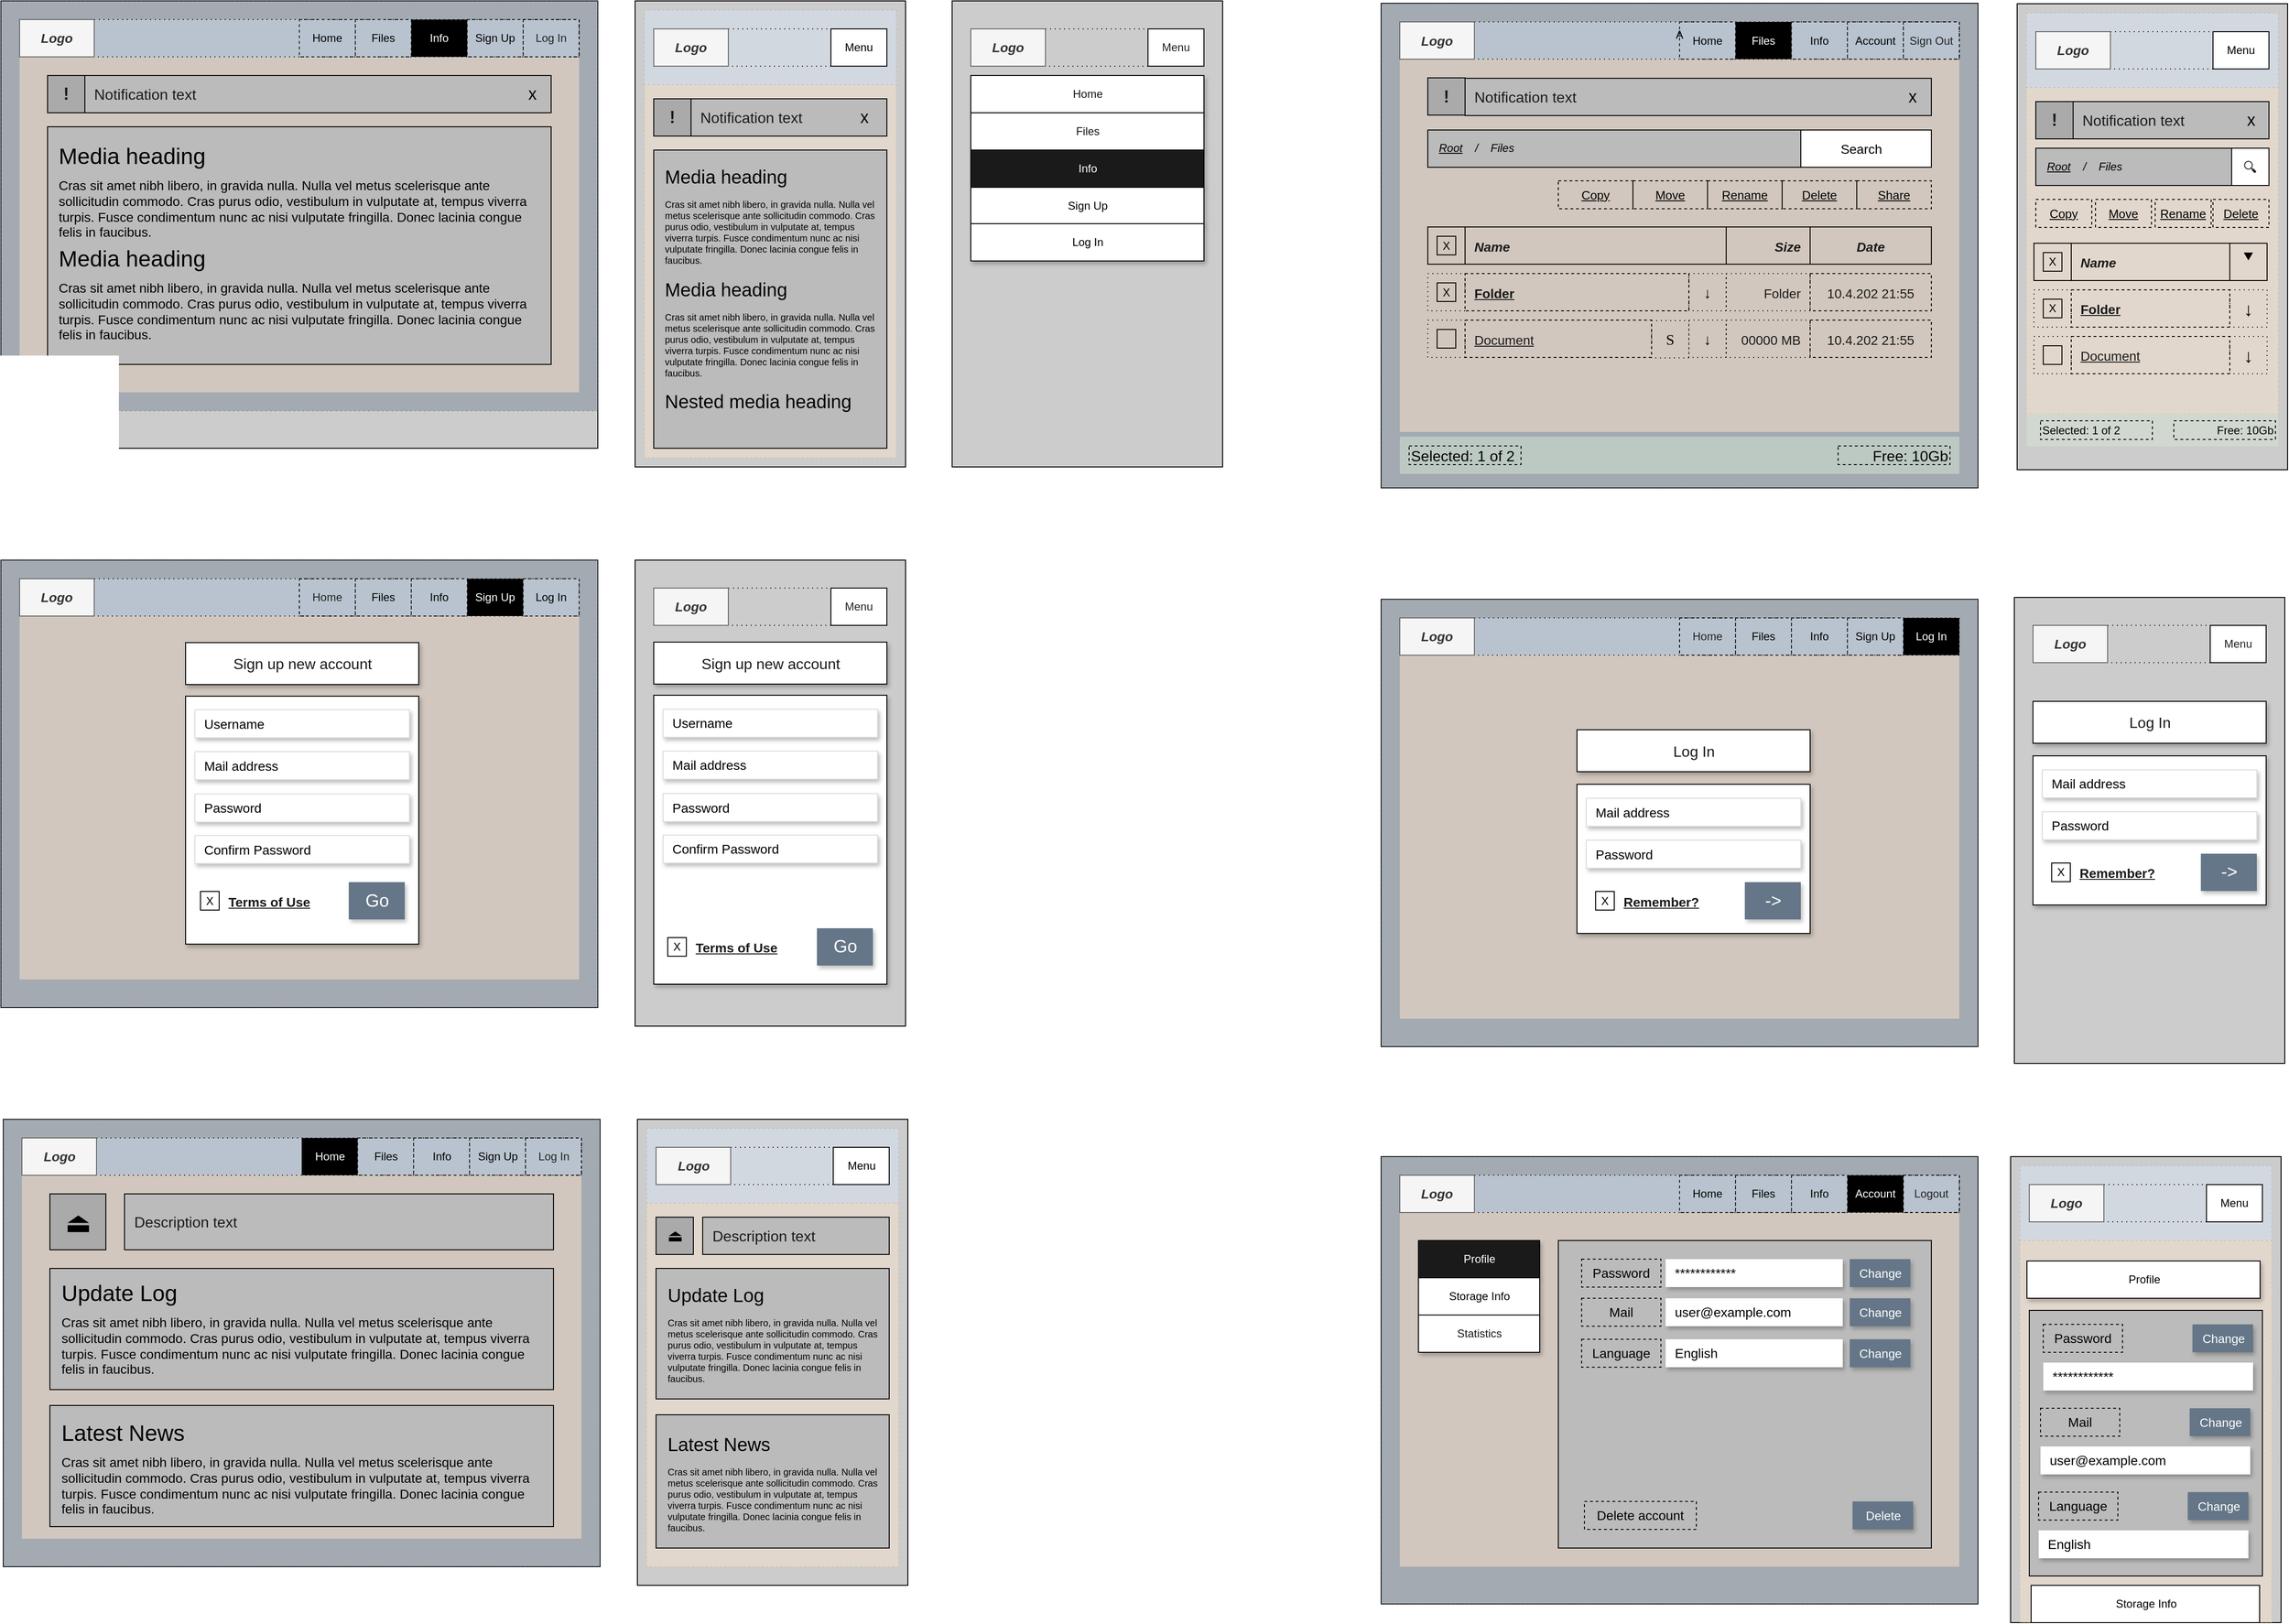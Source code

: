 <mxfile version="12.4.3" pages="1"><diagram id="2o9ANDR7MxJmt4YvPMHN" name="Page-1"><mxGraphModel dx="1050" dy="582" grid="1" gridSize="10" guides="1" tooltips="1" connect="1" arrows="1" fold="1" page="1" pageScale="1" pageWidth="3300" pageHeight="2339" math="0" shadow="0"><root><mxCell id="0"/><mxCell id="1" parent="0"/><mxCell id="3DScnYDO7xs1xhnRpm3l-2" value="" style="rounded=0;whiteSpace=wrap;html=1;fillColor=#CCCCCC;" parent="1" vertex="1"><mxGeometry x="2279" y="720" width="290" height="500" as="geometry"/></mxCell><mxCell id="3DScnYDO7xs1xhnRpm3l-1" value="" style="rounded=0;whiteSpace=wrap;html=1;fillColor=#CCCCCC;" parent="1" vertex="1"><mxGeometry x="1140" y="80" width="290" height="500" as="geometry"/></mxCell><mxCell id="9JBrewD-EKWO0mNMRXX_-106" value="" style="rounded=0;whiteSpace=wrap;html=1;fillColor=#CCCCCC;" parent="1" vertex="1"><mxGeometry x="800" y="80" width="290" height="500" as="geometry"/></mxCell><mxCell id="Cyf9UVmsf5p6su21O83p-59" value="" style="rounded=0;whiteSpace=wrap;html=1;fontColor=#CCCCCC;fillColor=#CCCCCC;glass=0;comic=0;shadow=0;" parent="1" vertex="1"><mxGeometry x="1600" y="82.5" width="640" height="520" as="geometry"/></mxCell><mxCell id="9JBrewD-EKWO0mNMRXX_-101" value="" style="rounded=0;whiteSpace=wrap;html=1;shadow=0;glass=0;dashed=1;dashPattern=1 4;comic=0;strokeColor=#314354;fillColor=#647687;fontSize=12;opacity=40;align=center;fontColor=#ffffff;" parent="1" vertex="1"><mxGeometry x="1600" y="82.5" width="640" height="520" as="geometry"/></mxCell><mxCell id="9JBrewD-EKWO0mNMRXX_-99" value="" style="rounded=0;whiteSpace=wrap;html=1;shadow=0;glass=0;dashed=1;dashPattern=1 4;comic=0;strokeColor=none;fillColor=#ffe6cc;fontSize=12;opacity=50;align=center;" parent="1" vertex="1"><mxGeometry x="1620" y="142.5" width="600" height="400" as="geometry"/></mxCell><mxCell id="9JBrewD-EKWO0mNMRXX_-43" value="" style="rounded=0;whiteSpace=wrap;html=1;shadow=0;glass=0;dashed=1;comic=0;strokeColor=none;fillColor=#d5e8d4;align=center;opacity=50;" parent="1" vertex="1"><mxGeometry x="1620" y="547.5" width="600" height="40" as="geometry"/></mxCell><mxCell id="Cyf9UVmsf5p6su21O83p-60" value="" style="rounded=0;whiteSpace=wrap;html=1;fillColor=#CCCCCC;" parent="1" vertex="1"><mxGeometry x="2282" y="83" width="290" height="500" as="geometry"/></mxCell><mxCell id="9JBrewD-EKWO0mNMRXX_-83" value="" style="rounded=0;whiteSpace=wrap;html=1;shadow=0;glass=0;comic=0;align=center;dashed=1;dashPattern=1 4;opacity=40;fillColor=#dae8fc;strokeColor=#6c8ebf;" parent="1" vertex="1"><mxGeometry x="2292" y="93" width="270" height="80" as="geometry"/></mxCell><mxCell id="9JBrewD-EKWO0mNMRXX_-84" value="" style="rounded=0;whiteSpace=wrap;html=1;shadow=0;glass=0;comic=0;align=center;dashed=1;dashPattern=1 4;opacity=40;fillColor=#ffe6cc;strokeColor=#d79b00;" parent="1" vertex="1"><mxGeometry x="2292" y="173" width="270" height="350" as="geometry"/></mxCell><mxCell id="Cyf9UVmsf5p6su21O83p-95" value="&lt;font color=&quot;#1a1a1a&quot;&gt;Notification text&lt;/font&gt;" style="rounded=0;whiteSpace=wrap;html=1;strokeColor=#000000;strokeWidth=1;fillColor=#BBBBBB;fontSize=16;fontColor=#999999;align=left;spacingLeft=8;" parent="1" vertex="1"><mxGeometry x="1690" y="163" width="500" height="40" as="geometry"/></mxCell><mxCell id="Cyf9UVmsf5p6su21O83p-100" value="&lt;b&gt;&lt;font style=&quot;font-size: 18px&quot;&gt;!&lt;/font&gt;&lt;/b&gt;" style="rounded=0;whiteSpace=wrap;html=1;strokeColor=#000000;strokeWidth=1;fillColor=#AAAAAA;fontSize=18;fontColor=#1A1A1A;align=center;" parent="1" vertex="1"><mxGeometry x="1650" y="162.5" width="40" height="40.0" as="geometry"/></mxCell><mxCell id="ckAxLlhrIZ-MuusXdhYi-110" value="Selected: 1 of 2" style="text;html=1;strokeColor=#000000;fillColor=none;align=left;verticalAlign=middle;whiteSpace=wrap;rounded=0;shadow=0;fontColor=#000000;fontSize=16;dashed=1;" parent="1" vertex="1"><mxGeometry x="1630" y="557.5" width="120" height="20" as="geometry"/></mxCell><mxCell id="ckAxLlhrIZ-MuusXdhYi-107" value="Search" style="html=1;shadow=0;dashed=0;shape=mxgraph.bootstrap.rrect;rSize=0;spacingRight=10;fontSize=14;whiteSpace=wrap;align=center;" parent="1" vertex="1"><mxGeometry x="2050" y="218.5" width="140" height="40" as="geometry"/></mxCell><mxCell id="ckAxLlhrIZ-MuusXdhYi-76" value="" style="html=1;shadow=0;dashed=0;shape=mxgraph.bootstrap.rrect;rSize=0;strokeColor=#000000;fillColor=#BBBBBB;fontColor=#FFFFFF;" parent="1" vertex="1"><mxGeometry x="1650" y="218.5" width="400" height="40" as="geometry"/></mxCell><mxCell id="9JBrewD-EKWO0mNMRXX_-31" value="&lt;i&gt;&lt;u&gt;Root&lt;/u&gt;&amp;nbsp; &amp;nbsp; /&amp;nbsp; &amp;nbsp; Files&lt;/i&gt;" style="text;html=1;strokeColor=none;fillColor=none;align=left;verticalAlign=middle;whiteSpace=wrap;rounded=0;" parent="1" vertex="1"><mxGeometry x="1660" y="224" width="90" height="28" as="geometry"/></mxCell><mxCell id="9JBrewD-EKWO0mNMRXX_-44" value="" style="group" parent="1" vertex="1" connectable="0"><mxGeometry x="2302" y="113" width="250" height="40" as="geometry"/></mxCell><mxCell id="9JBrewD-EKWO0mNMRXX_-45" value="" style="html=1;shadow=0;dashed=1;shape=mxgraph.bootstrap.rrect;strokeColor=#000000;rSize=0;fillColor=none;dashPattern=1 4;" parent="9JBrewD-EKWO0mNMRXX_-44" vertex="1"><mxGeometry width="250" height="40" as="geometry"/></mxCell><mxCell id="9JBrewD-EKWO0mNMRXX_-46" value="&lt;b&gt;&lt;i&gt;Logo&lt;br&gt;&lt;/i&gt;&lt;/b&gt;" style="html=1;shadow=0;dashed=0;shape=mxgraph.bootstrap.rect;strokeColor=#666666;fillColor=#f5f5f5;fontColor=#333333;fontSize=14;whiteSpace=wrap;resizeHeight=1;" parent="9JBrewD-EKWO0mNMRXX_-44" vertex="1"><mxGeometry width="80" height="40" relative="1" as="geometry"><mxPoint as="offset"/></mxGeometry></mxCell><mxCell id="9JBrewD-EKWO0mNMRXX_-48" value="Menu" style="html=1;shadow=0;shape=mxgraph.bootstrap.rect;whiteSpace=wrap;resizeHeight=1;" parent="9JBrewD-EKWO0mNMRXX_-44" vertex="1"><mxGeometry width="60" height="40" relative="1" as="geometry"><mxPoint x="190" as="offset"/></mxGeometry></mxCell><mxCell id="9JBrewD-EKWO0mNMRXX_-59" value="&lt;font color=&quot;#1a1a1a&quot;&gt;Notification text&lt;/font&gt;" style="rounded=0;whiteSpace=wrap;html=1;strokeColor=#000000;strokeWidth=1;fillColor=#BBBBBB;fontSize=16;fontColor=#999999;align=left;spacingLeft=8;" parent="1" vertex="1"><mxGeometry x="2342" y="188" width="210" height="40" as="geometry"/></mxCell><mxCell id="9JBrewD-EKWO0mNMRXX_-60" value="&lt;b&gt;&lt;font style=&quot;font-size: 18px&quot;&gt;!&lt;/font&gt;&lt;/b&gt;" style="rounded=0;whiteSpace=wrap;html=1;strokeColor=#000000;strokeWidth=1;fillColor=#AAAAAA;fontSize=18;fontColor=#1A1A1A;align=center;" parent="1" vertex="1"><mxGeometry x="2302" y="188" width="40" height="40.0" as="geometry"/></mxCell><mxCell id="9JBrewD-EKWO0mNMRXX_-61" value="&lt;span style=&quot;color: rgb(36 , 39 , 41) ; font-family: &amp;#34;arial&amp;#34; , &amp;#34;helvetica neue&amp;#34; , &amp;#34;helvetica&amp;#34; , sans-serif ; font-size: 15px ; text-align: left ; background-color: rgb(255 , 255 , 255)&quot;&gt;🔍&lt;/span&gt;" style="html=1;shadow=0;dashed=0;shape=mxgraph.bootstrap.rrect;rSize=0;spacingRight=0;fontSize=14;whiteSpace=wrap;align=center;" parent="1" vertex="1"><mxGeometry x="2512" y="238" width="40" height="40" as="geometry"/></mxCell><mxCell id="9JBrewD-EKWO0mNMRXX_-63" value="" style="html=1;shadow=0;dashed=0;shape=mxgraph.bootstrap.rrect;rSize=0;strokeColor=#000000;fillColor=#BBBBBB;fontColor=#FFFFFF;" parent="1" vertex="1"><mxGeometry x="2302" y="238" width="210" height="40" as="geometry"/></mxCell><mxCell id="9JBrewD-EKWO0mNMRXX_-64" value="&lt;i&gt;&lt;u&gt;Root&lt;/u&gt;&amp;nbsp; &amp;nbsp; /&amp;nbsp; &amp;nbsp; Files&lt;/i&gt;" style="text;html=1;strokeColor=none;fillColor=none;align=left;verticalAlign=middle;whiteSpace=wrap;rounded=0;" parent="1" vertex="1"><mxGeometry x="2312" y="244" width="90" height="28" as="geometry"/></mxCell><mxCell id="9JBrewD-EKWO0mNMRXX_-67" value="" style="group" parent="1" vertex="1" connectable="0"><mxGeometry x="1650" y="372.5" width="540" height="40" as="geometry"/></mxCell><mxCell id="9JBrewD-EKWO0mNMRXX_-5" value="" style="rounded=0;whiteSpace=wrap;html=1;strokeColor=#000000;strokeWidth=1;fillColor=none;fontFamily=Helvetica;fontSize=18;fontColor=#1A1A1A;align=center;dashed=1;dashPattern=1 4;" parent="9JBrewD-EKWO0mNMRXX_-67" vertex="1"><mxGeometry width="40" height="40" as="geometry"/></mxCell><mxCell id="9JBrewD-EKWO0mNMRXX_-6" value="&lt;font style=&quot;font-size: 14px&quot;&gt;Folder&lt;/font&gt;" style="rounded=0;whiteSpace=wrap;html=1;strokeColor=#000000;strokeWidth=1;fillColor=none;fontFamily=Helvetica;fontSize=18;fontColor=#1A1A1A;align=left;fontStyle=5;dashed=1;spacingLeft=8;" parent="9JBrewD-EKWO0mNMRXX_-67" vertex="1"><mxGeometry x="40" width="240" height="40" as="geometry"/></mxCell><mxCell id="9JBrewD-EKWO0mNMRXX_-7" value="&lt;div style=&quot;&quot;&gt;&lt;font style=&quot;font-size: 14px&quot;&gt;10.4.202 21:55&lt;/font&gt;&lt;/div&gt;" style="rounded=0;whiteSpace=wrap;html=1;strokeColor=#000000;strokeWidth=1;fillColor=none;fontFamily=Helvetica;fontSize=18;fontColor=#1A1A1A;align=center;dashed=1;" parent="9JBrewD-EKWO0mNMRXX_-67" vertex="1"><mxGeometry x="410" width="130" height="40" as="geometry"/></mxCell><mxCell id="9JBrewD-EKWO0mNMRXX_-8" value="&lt;div&gt;&lt;font style=&quot;font-size: 14px&quot;&gt;Folder&lt;/font&gt;&lt;/div&gt;" style="rounded=0;whiteSpace=wrap;html=1;strokeColor=#000000;strokeWidth=1;fillColor=none;fontFamily=Helvetica;fontSize=18;fontColor=#1A1A1A;align=right;dashed=1;dashPattern=1 4;spacingRight=8;" parent="9JBrewD-EKWO0mNMRXX_-67" vertex="1"><mxGeometry x="320" width="90" height="40" as="geometry"/></mxCell><mxCell id="9JBrewD-EKWO0mNMRXX_-9" value="X" style="rounded=0;whiteSpace=wrap;html=1;strokeColor=#000000;fillColor=none;" parent="9JBrewD-EKWO0mNMRXX_-67" vertex="1"><mxGeometry x="10" y="10" width="20" height="20" as="geometry"/></mxCell><mxCell id="9JBrewD-EKWO0mNMRXX_-68" value="" style="group" parent="1" vertex="1" connectable="0"><mxGeometry x="1650" y="422.5" width="540" height="40" as="geometry"/></mxCell><mxCell id="Cyf9UVmsf5p6su21O83p-153" value="" style="rounded=0;whiteSpace=wrap;html=1;strokeColor=#000000;strokeWidth=1;fillColor=none;fontFamily=Helvetica;fontSize=18;fontColor=#1A1A1A;align=center;dashed=1;dashPattern=1 4;" parent="9JBrewD-EKWO0mNMRXX_-68" vertex="1"><mxGeometry width="40" height="40" as="geometry"/></mxCell><mxCell id="Cyf9UVmsf5p6su21O83p-154" value="&lt;font style=&quot;font-size: 14px&quot;&gt;Document&lt;/font&gt;" style="rounded=0;whiteSpace=wrap;html=1;strokeColor=#000000;strokeWidth=1;fillColor=none;fontFamily=Helvetica;fontSize=18;fontColor=#1A1A1A;align=left;fontStyle=4;dashed=1;spacingLeft=8;" parent="9JBrewD-EKWO0mNMRXX_-68" vertex="1"><mxGeometry x="40" width="200" height="40" as="geometry"/></mxCell><mxCell id="Cyf9UVmsf5p6su21O83p-155" value="&lt;div style=&quot;&quot;&gt;&lt;font style=&quot;font-size: 14px&quot;&gt;10.4.202 21:55&lt;/font&gt;&lt;/div&gt;" style="rounded=0;whiteSpace=wrap;html=1;strokeColor=#000000;strokeWidth=1;fillColor=none;fontFamily=Helvetica;fontSize=18;fontColor=#1A1A1A;align=center;dashed=1;" parent="9JBrewD-EKWO0mNMRXX_-68" vertex="1"><mxGeometry x="410" width="130" height="40" as="geometry"/></mxCell><mxCell id="Cyf9UVmsf5p6su21O83p-156" value="&lt;div&gt;&lt;font style=&quot;font-size: 14px&quot;&gt;00000 MB&lt;/font&gt;&lt;/div&gt;" style="rounded=0;whiteSpace=wrap;html=1;strokeColor=#000000;strokeWidth=1;fillColor=none;fontFamily=Helvetica;fontSize=18;fontColor=#1A1A1A;align=right;dashed=1;dashPattern=1 4;spacingRight=8;" parent="9JBrewD-EKWO0mNMRXX_-68" vertex="1"><mxGeometry x="320" width="90" height="40" as="geometry"/></mxCell><mxCell id="9JBrewD-EKWO0mNMRXX_-4" value="" style="rounded=0;whiteSpace=wrap;html=1;strokeColor=#000000;fillColor=none;" parent="9JBrewD-EKWO0mNMRXX_-68" vertex="1"><mxGeometry x="10" y="10" width="20" height="20" as="geometry"/></mxCell><mxCell id="9JBrewD-EKWO0mNMRXX_-77" value="" style="group" parent="1" vertex="1" connectable="0"><mxGeometry x="2300" y="340" width="250" height="40" as="geometry"/></mxCell><mxCell id="9JBrewD-EKWO0mNMRXX_-70" value="" style="rounded=0;whiteSpace=wrap;html=1;strokeColor=#000000;strokeWidth=1;fillColor=none;fontFamily=Helvetica;fontSize=18;fontColor=#1A1A1A;align=center;" parent="9JBrewD-EKWO0mNMRXX_-77" vertex="1"><mxGeometry width="40" height="40" as="geometry"/></mxCell><mxCell id="9JBrewD-EKWO0mNMRXX_-71" value="&lt;font style=&quot;font-size: 14px&quot;&gt;Name&lt;/font&gt;" style="rounded=0;whiteSpace=wrap;html=1;strokeColor=#000000;strokeWidth=1;fillColor=none;fontFamily=Helvetica;fontSize=18;fontColor=#1A1A1A;align=left;fontStyle=3;spacingLeft=8;" parent="9JBrewD-EKWO0mNMRXX_-77" vertex="1"><mxGeometry x="40" width="170" height="40" as="geometry"/></mxCell><mxCell id="9JBrewD-EKWO0mNMRXX_-73" value="&lt;h3 style=&quot;color: rgb(0, 0, 0); font-weight: normal; font-size: 18px; font-family: &amp;quot;comic sans ms&amp;quot;, cursive, sans-serif; padding-bottom: 0.5em; margin: 0.2em 0px;&quot;&gt;⯆&lt;/h3&gt;" style="rounded=0;whiteSpace=wrap;html=1;strokeColor=#000000;strokeWidth=1;fillColor=none;fontFamily=Helvetica;fontSize=18;fontColor=#1A1A1A;align=center;" parent="9JBrewD-EKWO0mNMRXX_-77" vertex="1"><mxGeometry x="210" width="40" height="40" as="geometry"/></mxCell><mxCell id="9JBrewD-EKWO0mNMRXX_-74" value="X" style="rounded=0;whiteSpace=wrap;html=1;strokeColor=#000000;fillColor=none;" parent="9JBrewD-EKWO0mNMRXX_-77" vertex="1"><mxGeometry x="10" y="10" width="20" height="20" as="geometry"/></mxCell><mxCell id="9JBrewD-EKWO0mNMRXX_-78" value="" style="group" parent="1" vertex="1" connectable="0"><mxGeometry x="2300" y="390" width="250" height="40" as="geometry"/></mxCell><mxCell id="9JBrewD-EKWO0mNMRXX_-79" value="" style="rounded=0;whiteSpace=wrap;html=1;strokeColor=#000000;strokeWidth=1;fillColor=none;fontFamily=Helvetica;fontSize=18;fontColor=#1A1A1A;align=center;dashed=1;dashPattern=1 4;" parent="9JBrewD-EKWO0mNMRXX_-78" vertex="1"><mxGeometry width="40" height="40" as="geometry"/></mxCell><mxCell id="9JBrewD-EKWO0mNMRXX_-80" value="&lt;font style=&quot;font-size: 14px&quot;&gt;Folder&lt;/font&gt;" style="rounded=0;whiteSpace=wrap;html=1;strokeColor=#000000;strokeWidth=1;fillColor=none;fontFamily=Helvetica;fontSize=18;fontColor=#1A1A1A;align=left;fontStyle=5;dashed=1;spacingLeft=8;" parent="9JBrewD-EKWO0mNMRXX_-78" vertex="1"><mxGeometry x="40" width="170" height="40" as="geometry"/></mxCell><mxCell id="9JBrewD-EKWO0mNMRXX_-81" value="&lt;span style=&quot;color: rgb(0, 0, 0); font-family: &amp;quot;segoe ui emoji&amp;quot;, &amp;quot;apple color emoji&amp;quot;, &amp;quot;noto color emoji&amp;quot;; font-size: 20px;&quot;&gt;↓&lt;/span&gt;" style="rounded=0;whiteSpace=wrap;html=1;strokeColor=#000000;strokeWidth=1;fillColor=none;fontFamily=Helvetica;fontSize=20;fontColor=#1A1A1A;align=center;dashed=1;dashPattern=1 4;" parent="9JBrewD-EKWO0mNMRXX_-78" vertex="1"><mxGeometry x="210" width="40" height="40" as="geometry"/></mxCell><mxCell id="9JBrewD-EKWO0mNMRXX_-82" value="X" style="rounded=0;whiteSpace=wrap;html=1;strokeColor=#000000;fillColor=none;" parent="9JBrewD-EKWO0mNMRXX_-78" vertex="1"><mxGeometry x="10" y="10" width="20" height="20" as="geometry"/></mxCell><mxCell id="9JBrewD-EKWO0mNMRXX_-85" value="" style="rounded=0;whiteSpace=wrap;html=1;shadow=0;glass=0;dashed=1;dashPattern=1 4;comic=0;strokeColor=none;fillColor=#d5e8d4;opacity=40;align=center;" parent="1" vertex="1"><mxGeometry x="2292" y="523" width="270" height="35" as="geometry"/></mxCell><mxCell id="9JBrewD-EKWO0mNMRXX_-86" value="Selected: 1 of 2" style="text;html=1;strokeColor=#000000;fillColor=none;align=left;verticalAlign=middle;whiteSpace=wrap;rounded=0;shadow=0;fontColor=#000000;fontSize=12;dashed=1;" parent="1" vertex="1"><mxGeometry x="2307" y="530.5" width="120" height="20" as="geometry"/></mxCell><mxCell id="9JBrewD-EKWO0mNMRXX_-102" value="" style="rounded=0;whiteSpace=wrap;html=1;fontColor=#CCCCCC;fillColor=#CCCCCC;glass=0;comic=0;shadow=0;" parent="1" vertex="1"><mxGeometry x="120" y="80" width="640" height="480" as="geometry"/></mxCell><mxCell id="9JBrewD-EKWO0mNMRXX_-103" value="" style="rounded=0;whiteSpace=wrap;html=1;shadow=0;glass=0;dashed=1;dashPattern=1 4;comic=0;strokeColor=#314354;fillColor=#647687;fontSize=12;opacity=40;align=center;fontColor=#ffffff;" parent="1" vertex="1"><mxGeometry x="120" y="80" width="640" height="440" as="geometry"/></mxCell><mxCell id="9JBrewD-EKWO0mNMRXX_-104" value="" style="rounded=0;whiteSpace=wrap;html=1;shadow=0;glass=0;dashed=1;dashPattern=1 4;comic=0;strokeColor=none;fillColor=#ffe6cc;fontSize=12;opacity=50;align=center;" parent="1" vertex="1"><mxGeometry x="140" y="140" width="600" height="360" as="geometry"/></mxCell><mxCell id="9JBrewD-EKWO0mNMRXX_-107" value="" style="rounded=0;whiteSpace=wrap;html=1;shadow=0;glass=0;comic=0;align=center;dashed=1;dashPattern=1 4;opacity=40;fillColor=#dae8fc;strokeColor=#6c8ebf;" parent="1" vertex="1"><mxGeometry x="810" y="90" width="270" height="80" as="geometry"/></mxCell><mxCell id="9JBrewD-EKWO0mNMRXX_-108" value="" style="rounded=0;whiteSpace=wrap;html=1;shadow=0;glass=0;comic=0;align=center;dashed=1;dashPattern=1 4;opacity=40;fillColor=#ffe6cc;strokeColor=#d79b00;" parent="1" vertex="1"><mxGeometry x="810" y="170" width="270" height="400" as="geometry"/></mxCell><mxCell id="9JBrewD-EKWO0mNMRXX_-121" value="&lt;font color=&quot;#1a1a1a&quot;&gt;Notification text&lt;/font&gt;" style="rounded=0;whiteSpace=wrap;html=1;strokeColor=#000000;strokeWidth=1;fillColor=#BBBBBB;fontSize=16;fontColor=#999999;align=left;spacingLeft=8;" parent="1" vertex="1"><mxGeometry x="210" y="160" width="500" height="40.0" as="geometry"/></mxCell><mxCell id="9JBrewD-EKWO0mNMRXX_-122" value="&lt;b&gt;&lt;font style=&quot;font-size: 18px&quot;&gt;!&lt;/font&gt;&lt;/b&gt;" style="rounded=0;whiteSpace=wrap;html=1;strokeColor=#000000;strokeWidth=1;fillColor=#AAAAAA;fontSize=18;fontColor=#1A1A1A;align=center;" parent="1" vertex="1"><mxGeometry x="170" y="160" width="40" height="40.0" as="geometry"/></mxCell><mxCell id="9JBrewD-EKWO0mNMRXX_-137" value="" style="group" parent="1" vertex="1" connectable="0"><mxGeometry x="820" y="110" width="250" height="40" as="geometry"/></mxCell><mxCell id="9JBrewD-EKWO0mNMRXX_-138" value="" style="html=1;shadow=0;dashed=1;shape=mxgraph.bootstrap.rrect;strokeColor=#000000;rSize=0;fillColor=none;dashPattern=1 4;" parent="9JBrewD-EKWO0mNMRXX_-137" vertex="1"><mxGeometry width="250" height="40" as="geometry"/></mxCell><mxCell id="9JBrewD-EKWO0mNMRXX_-139" value="&lt;b&gt;&lt;i&gt;Logo&lt;br&gt;&lt;/i&gt;&lt;/b&gt;" style="html=1;shadow=0;dashed=0;shape=mxgraph.bootstrap.rect;strokeColor=#666666;fillColor=#f5f5f5;fontColor=#333333;fontSize=14;whiteSpace=wrap;resizeHeight=1;" parent="9JBrewD-EKWO0mNMRXX_-137" vertex="1"><mxGeometry width="80" height="40" relative="1" as="geometry"><mxPoint as="offset"/></mxGeometry></mxCell><mxCell id="9JBrewD-EKWO0mNMRXX_-140" value="Menu" style="html=1;shadow=0;shape=mxgraph.bootstrap.rect;whiteSpace=wrap;resizeHeight=1;" parent="9JBrewD-EKWO0mNMRXX_-137" vertex="1"><mxGeometry width="60" height="40" relative="1" as="geometry"><mxPoint x="190" as="offset"/></mxGeometry></mxCell><mxCell id="9JBrewD-EKWO0mNMRXX_-141" value="Home" style="html=1;shadow=1;shape=mxgraph.bootstrap.rrect;strokeColor=#000000;rSize=0;fillColor=#FFFFFF;fontColor=#1A1A1A;" parent="1" vertex="1"><mxGeometry x="1160" y="160" width="250" height="40" as="geometry"/></mxCell><mxCell id="9JBrewD-EKWO0mNMRXX_-142" value="" style="group" parent="1" vertex="1" connectable="0"><mxGeometry x="1160" y="110" width="250" height="40" as="geometry"/></mxCell><mxCell id="9JBrewD-EKWO0mNMRXX_-143" value="" style="html=1;shadow=0;dashed=1;shape=mxgraph.bootstrap.rrect;strokeColor=#000000;rSize=0;fillColor=none;dashPattern=1 4;" parent="9JBrewD-EKWO0mNMRXX_-142" vertex="1"><mxGeometry width="250" height="40" as="geometry"/></mxCell><mxCell id="9JBrewD-EKWO0mNMRXX_-144" value="&lt;b&gt;&lt;i&gt;Logo&lt;br&gt;&lt;/i&gt;&lt;/b&gt;" style="html=1;shadow=0;dashed=0;shape=mxgraph.bootstrap.rect;strokeColor=#666666;fillColor=#f5f5f5;fontColor=#333333;fontSize=14;whiteSpace=wrap;resizeHeight=1;" parent="9JBrewD-EKWO0mNMRXX_-142" vertex="1"><mxGeometry width="80" height="40" relative="1" as="geometry"><mxPoint as="offset"/></mxGeometry></mxCell><mxCell id="9JBrewD-EKWO0mNMRXX_-145" value="Menu" style="html=1;shadow=0;shape=mxgraph.bootstrap.rect;strokeColor=#000000;fillColor=#ffffff;fontColor=#222222;whiteSpace=wrap;resizeHeight=1;" parent="9JBrewD-EKWO0mNMRXX_-142" vertex="1"><mxGeometry width="60" height="40" relative="1" as="geometry"><mxPoint x="190" as="offset"/></mxGeometry></mxCell><mxCell id="9JBrewD-EKWO0mNMRXX_-146" value="Files" style="html=1;shadow=1;shape=mxgraph.bootstrap.rrect;strokeColor=#000000;rSize=0;fillColor=#FFFFFF;fontColor=#1A1A1A;" parent="1" vertex="1"><mxGeometry x="1160" y="200" width="250" height="40" as="geometry"/></mxCell><mxCell id="9JBrewD-EKWO0mNMRXX_-147" value="Info" style="html=1;shadow=1;shape=mxgraph.bootstrap.rrect;strokeColor=#000000;rSize=0;fillColor=#1A1A1A;fontColor=#FFFFFF;" parent="1" vertex="1"><mxGeometry x="1160" y="240" width="250" height="40" as="geometry"/></mxCell><mxCell id="9JBrewD-EKWO0mNMRXX_-148" value="Sign Up" style="html=1;shadow=1;shape=mxgraph.bootstrap.rrect;strokeColor=#000000;rSize=0;fillColor=#ffffff;" parent="1" vertex="1"><mxGeometry x="1160" y="280" width="250" height="40" as="geometry"/></mxCell><mxCell id="9JBrewD-EKWO0mNMRXX_-149" value="&lt;font color=&quot;#1a1a1a&quot;&gt;Notification text&lt;/font&gt;" style="rounded=0;whiteSpace=wrap;html=1;strokeColor=#000000;strokeWidth=1;fillColor=#BBBBBB;fontSize=16;fontColor=#999999;align=left;spacingLeft=8;" parent="1" vertex="1"><mxGeometry x="860" y="185" width="210" height="40" as="geometry"/></mxCell><mxCell id="9JBrewD-EKWO0mNMRXX_-150" value="&lt;b&gt;&lt;font style=&quot;font-size: 18px&quot;&gt;!&lt;/font&gt;&lt;/b&gt;" style="rounded=0;whiteSpace=wrap;html=1;strokeColor=#000000;strokeWidth=1;fillColor=#AAAAAA;fontSize=18;fontColor=#1A1A1A;align=center;" parent="1" vertex="1"><mxGeometry x="820" y="185" width="40" height="40.0" as="geometry"/></mxCell><mxCell id="9JBrewD-EKWO0mNMRXX_-193" value="" style="rounded=0;whiteSpace=wrap;html=1;shadow=0;glass=0;comic=0;fontSize=12;align=center;fillColor=#BBBBBB;" parent="1" vertex="1"><mxGeometry x="170" y="215" width="540" height="255" as="geometry"/></mxCell><mxCell id="9JBrewD-EKWO0mNMRXX_-205" value="" style="group" parent="1" vertex="1" connectable="0"><mxGeometry x="180" y="230" width="520" height="209.655" as="geometry"/></mxCell><mxCell id="EnsDYb2Quow6gx6p-utg-2" value="Media heading" style="html=1;shadow=0;dashed=0;shape=mxgraph.bootstrap.anchor;fontSize=24;align=left;whiteSpace=wrap;" parent="9JBrewD-EKWO0mNMRXX_-205" vertex="1"><mxGeometry width="165.079" height="33.103" as="geometry"/></mxCell><mxCell id="EnsDYb2Quow6gx6p-utg-3" value="Cras sit amet nibh libero, in gravida nulla. Nulla vel metus scelerisque ante sollicitudin commodo. Cras purus odio, vestibulum in vulputate at, tempus viverra turpis. Fusce condimentum nunc ac nisi vulputate fringilla. Donec lacinia congue felis in faucibus." style="html=1;shadow=0;dashed=0;shape=mxgraph.bootstrap.anchor;align=left;verticalAlign=top;whiteSpace=wrap;fontSize=14;whiteSpace=wrap;" parent="9JBrewD-EKWO0mNMRXX_-205" vertex="1"><mxGeometry y="33.103" width="520" height="66.207" as="geometry"/></mxCell><mxCell id="EnsDYb2Quow6gx6p-utg-5" value="Media heading" style="html=1;shadow=0;dashed=0;shape=mxgraph.bootstrap.anchor;fontSize=24;align=left;whiteSpace=wrap;" parent="9JBrewD-EKWO0mNMRXX_-205" vertex="1"><mxGeometry y="110.345" width="165.079" height="33.103" as="geometry"/></mxCell><mxCell id="EnsDYb2Quow6gx6p-utg-6" value="Cras sit amet nibh libero, in gravida nulla. Nulla vel metus scelerisque ante sollicitudin commodo. Cras purus odio, vestibulum in vulputate at, tempus viverra turpis. Fusce condimentum nunc ac nisi vulputate fringilla. Donec lacinia congue felis in faucibus." style="html=1;shadow=0;dashed=0;shape=mxgraph.bootstrap.anchor;align=left;verticalAlign=top;whiteSpace=wrap;fontSize=14;whiteSpace=wrap;" parent="9JBrewD-EKWO0mNMRXX_-205" vertex="1"><mxGeometry y="143.448" width="520" height="66.207" as="geometry"/></mxCell><mxCell id="9JBrewD-EKWO0mNMRXX_-211" value="" style="rounded=0;whiteSpace=wrap;html=1;shadow=0;glass=0;comic=0;fontSize=12;align=center;fillColor=#BBBBBB;" parent="1" vertex="1"><mxGeometry x="820" y="240" width="250" height="320" as="geometry"/></mxCell><mxCell id="9JBrewD-EKWO0mNMRXX_-219" value="" style="group" parent="1" vertex="1" connectable="0"><mxGeometry x="830" y="250" width="230" height="277" as="geometry"/></mxCell><mxCell id="9JBrewD-EKWO0mNMRXX_-213" value="Media heading" style="html=1;shadow=0;dashed=0;shape=mxgraph.bootstrap.anchor;fontSize=20;align=left;whiteSpace=wrap;" parent="9JBrewD-EKWO0mNMRXX_-219" vertex="1"><mxGeometry width="160" height="36" as="geometry"/></mxCell><mxCell id="9JBrewD-EKWO0mNMRXX_-214" value="Cras sit amet nibh libero, in gravida nulla. Nulla vel metus scelerisque ante sollicitudin commodo. Cras purus odio, vestibulum in vulputate at, tempus viverra turpis. Fusce condimentum nunc ac nisi vulputate fringilla. Donec lacinia congue felis in faucibus." style="html=1;shadow=0;dashed=0;shape=mxgraph.bootstrap.anchor;align=left;verticalAlign=top;whiteSpace=wrap;fontSize=10;whiteSpace=wrap;" parent="9JBrewD-EKWO0mNMRXX_-219" vertex="1"><mxGeometry y="36.207" width="230" height="72.414" as="geometry"/></mxCell><mxCell id="9JBrewD-EKWO0mNMRXX_-215" value="Media heading" style="html=1;shadow=0;dashed=0;shape=mxgraph.bootstrap.anchor;fontSize=20;align=left;whiteSpace=wrap;" parent="9JBrewD-EKWO0mNMRXX_-219" vertex="1"><mxGeometry y="121" width="160" height="36" as="geometry"/></mxCell><mxCell id="9JBrewD-EKWO0mNMRXX_-216" value="Cras sit amet nibh libero, in gravida nulla. Nulla vel metus scelerisque ante sollicitudin commodo. Cras purus odio, vestibulum in vulputate at, tempus viverra turpis. Fusce condimentum nunc ac nisi vulputate fringilla. Donec lacinia congue felis in faucibus." style="html=1;shadow=0;dashed=0;shape=mxgraph.bootstrap.anchor;align=left;verticalAlign=top;whiteSpace=wrap;fontSize=10;whiteSpace=wrap;" parent="9JBrewD-EKWO0mNMRXX_-219" vertex="1"><mxGeometry y="156.897" width="230" height="72.414" as="geometry"/></mxCell><mxCell id="9JBrewD-EKWO0mNMRXX_-217" value="Nested media heading" style="html=1;shadow=0;dashed=0;shape=mxgraph.bootstrap.anchor;fontSize=20;align=left;whiteSpace=wrap;" parent="9JBrewD-EKWO0mNMRXX_-219" vertex="1"><mxGeometry y="241" width="210" height="36" as="geometry"/></mxCell><mxCell id="9JBrewD-EKWO0mNMRXX_-221" value="" style="rounded=0;whiteSpace=wrap;html=1;fillColor=#CCCCCC;" parent="1" vertex="1"><mxGeometry x="802.5" y="1280" width="290" height="500" as="geometry"/></mxCell><mxCell id="9JBrewD-EKWO0mNMRXX_-222" value="" style="rounded=0;whiteSpace=wrap;html=1;fontColor=#CCCCCC;fillColor=#CCCCCC;glass=0;comic=0;shadow=0;" parent="1" vertex="1"><mxGeometry x="122.5" y="1280" width="640" height="480" as="geometry"/></mxCell><mxCell id="9JBrewD-EKWO0mNMRXX_-223" value="" style="rounded=0;whiteSpace=wrap;html=1;shadow=0;glass=0;dashed=1;dashPattern=1 4;comic=0;strokeColor=#314354;fillColor=#647687;fontSize=12;opacity=40;align=center;fontColor=#ffffff;" parent="1" vertex="1"><mxGeometry x="122.5" y="1280" width="640" height="480" as="geometry"/></mxCell><mxCell id="9JBrewD-EKWO0mNMRXX_-224" value="" style="rounded=0;whiteSpace=wrap;html=1;shadow=0;glass=0;dashed=1;dashPattern=1 4;comic=0;strokeColor=none;fillColor=#ffe6cc;fontSize=12;opacity=50;align=center;" parent="1" vertex="1"><mxGeometry x="142.5" y="1340" width="600" height="390" as="geometry"/></mxCell><mxCell id="9JBrewD-EKWO0mNMRXX_-225" value="" style="rounded=0;whiteSpace=wrap;html=1;shadow=0;glass=0;comic=0;align=center;dashed=1;dashPattern=1 4;opacity=40;fillColor=#dae8fc;strokeColor=#6c8ebf;" parent="1" vertex="1"><mxGeometry x="812.5" y="1290" width="270" height="80" as="geometry"/></mxCell><mxCell id="9JBrewD-EKWO0mNMRXX_-226" value="" style="rounded=0;whiteSpace=wrap;html=1;shadow=0;glass=0;comic=0;align=center;dashed=1;dashPattern=1 4;opacity=40;fillColor=#ffe6cc;strokeColor=#d79b00;" parent="1" vertex="1"><mxGeometry x="812.5" y="1370" width="270" height="390" as="geometry"/></mxCell><mxCell id="9JBrewD-EKWO0mNMRXX_-228" value="&lt;span style=&quot;color: rgb(0, 0, 0); font-family: &amp;quot;segoe ui emoji&amp;quot;, &amp;quot;apple color emoji&amp;quot;, &amp;quot;noto color emoji&amp;quot;; font-size: 30px;&quot;&gt;⏏&lt;/span&gt;" style="rounded=0;whiteSpace=wrap;html=1;strokeColor=#000000;strokeWidth=1;fillColor=#AAAAAA;fontSize=30;fontColor=#1A1A1A;align=center;" parent="1" vertex="1"><mxGeometry x="172.5" y="1360" width="60" height="60" as="geometry"/></mxCell><mxCell id="9JBrewD-EKWO0mNMRXX_-229" value="" style="group;fillColor=#dae8fc;strokeColor=none;opacity=40;" parent="1" vertex="1" connectable="0"><mxGeometry x="142.5" y="1300" width="600" height="40" as="geometry"/></mxCell><mxCell id="9JBrewD-EKWO0mNMRXX_-230" value="" style="html=1;shadow=0;dashed=1;shape=mxgraph.bootstrap.rrect;strokeColor=#000000;rSize=0;fillColor=none;dashPattern=1 4;" parent="9JBrewD-EKWO0mNMRXX_-229" vertex="1"><mxGeometry width="600" height="40" as="geometry"/></mxCell><mxCell id="9JBrewD-EKWO0mNMRXX_-231" value="&lt;b&gt;&lt;i&gt;Logo&lt;br&gt;&lt;/i&gt;&lt;/b&gt;" style="html=1;shadow=0;dashed=0;shape=mxgraph.bootstrap.rect;strokeColor=#666666;fillColor=#f5f5f5;fontColor=#333333;fontSize=14;whiteSpace=wrap;resizeHeight=1;" parent="9JBrewD-EKWO0mNMRXX_-229" vertex="1"><mxGeometry width="80" height="40" relative="1" as="geometry"><mxPoint as="offset"/></mxGeometry></mxCell><mxCell id="9JBrewD-EKWO0mNMRXX_-232" value="Home" style="html=1;shadow=0;dashed=1;shape=mxgraph.bootstrap.rect;strokeColor=none;fillColor=#000000;fontColor=#FFFFFF;whiteSpace=wrap;resizeHeight=1;" parent="9JBrewD-EKWO0mNMRXX_-229" vertex="1"><mxGeometry width="60" height="40" relative="1" as="geometry"><mxPoint x="300" as="offset"/></mxGeometry></mxCell><mxCell id="9JBrewD-EKWO0mNMRXX_-233" value="Log In" style="html=1;shadow=0;shape=mxgraph.bootstrap.rect;strokeColor=#000000;fillColor=none;fontColor=#222222;whiteSpace=wrap;resizeHeight=1;dashed=1;" parent="9JBrewD-EKWO0mNMRXX_-229" vertex="1"><mxGeometry width="60" height="40" relative="1" as="geometry"><mxPoint x="540" as="offset"/></mxGeometry></mxCell><mxCell id="9JBrewD-EKWO0mNMRXX_-234" value="Sign Up" style="text;html=1;strokeColor=#1A1A1A;fillColor=none;align=center;verticalAlign=middle;whiteSpace=wrap;rounded=0;shadow=0;glass=0;comic=0;dashed=1;" parent="9JBrewD-EKWO0mNMRXX_-229" vertex="1"><mxGeometry x="480" width="60" height="40" as="geometry"/></mxCell><mxCell id="9JBrewD-EKWO0mNMRXX_-235" value="Files" style="text;html=1;strokeColor=#1A1A1A;fillColor=none;align=center;verticalAlign=middle;whiteSpace=wrap;rounded=0;shadow=0;glass=0;comic=0;dashed=1;" parent="9JBrewD-EKWO0mNMRXX_-229" vertex="1"><mxGeometry x="360" width="60" height="40" as="geometry"/></mxCell><mxCell id="3DScnYDO7xs1xhnRpm3l-22" value="Info" style="text;html=1;strokeColor=#1A1A1A;fillColor=none;align=center;verticalAlign=middle;whiteSpace=wrap;rounded=0;shadow=0;glass=0;comic=0;dashed=1;" parent="9JBrewD-EKWO0mNMRXX_-229" vertex="1"><mxGeometry x="420" width="60" height="40" as="geometry"/></mxCell><mxCell id="9JBrewD-EKWO0mNMRXX_-236" value="" style="group" parent="1" vertex="1" connectable="0"><mxGeometry x="822.5" y="1310" width="250" height="40" as="geometry"/></mxCell><mxCell id="9JBrewD-EKWO0mNMRXX_-237" value="" style="html=1;shadow=0;dashed=1;shape=mxgraph.bootstrap.rrect;strokeColor=#000000;rSize=0;fillColor=none;dashPattern=1 4;" parent="9JBrewD-EKWO0mNMRXX_-236" vertex="1"><mxGeometry width="250" height="40" as="geometry"/></mxCell><mxCell id="9JBrewD-EKWO0mNMRXX_-238" value="&lt;b&gt;&lt;i&gt;Logo&lt;br&gt;&lt;/i&gt;&lt;/b&gt;" style="html=1;shadow=0;dashed=0;shape=mxgraph.bootstrap.rect;strokeColor=#666666;fillColor=#f5f5f5;fontColor=#333333;fontSize=14;whiteSpace=wrap;resizeHeight=1;" parent="9JBrewD-EKWO0mNMRXX_-236" vertex="1"><mxGeometry width="80" height="40" relative="1" as="geometry"><mxPoint as="offset"/></mxGeometry></mxCell><mxCell id="9JBrewD-EKWO0mNMRXX_-239" value="Menu" style="html=1;shadow=0;shape=mxgraph.bootstrap.rect;whiteSpace=wrap;resizeHeight=1;" parent="9JBrewD-EKWO0mNMRXX_-236" vertex="1"><mxGeometry width="60" height="40" relative="1" as="geometry"><mxPoint x="190" as="offset"/></mxGeometry></mxCell><mxCell id="9JBrewD-EKWO0mNMRXX_-248" value="&lt;span style=&quot;color: rgb(26 , 26 , 26)&quot;&gt;Description text&lt;/span&gt;" style="rounded=0;whiteSpace=wrap;html=1;strokeColor=#000000;strokeWidth=1;fillColor=#BBBBBB;fontSize=16;fontColor=#999999;align=left;spacingLeft=8;" parent="1" vertex="1"><mxGeometry x="872.5" y="1385" width="200" height="40" as="geometry"/></mxCell><mxCell id="9JBrewD-EKWO0mNMRXX_-249" value="&lt;span style=&quot;color: rgb(0, 0, 0); font-family: &amp;quot;segoe ui emoji&amp;quot;, &amp;quot;apple color emoji&amp;quot;, &amp;quot;noto color emoji&amp;quot;; font-size: 18px;&quot;&gt;⏏&lt;/span&gt;" style="rounded=0;whiteSpace=wrap;html=1;strokeColor=#000000;strokeWidth=1;fillColor=#AAAAAA;fontSize=18;fontColor=#1A1A1A;align=center;" parent="1" vertex="1"><mxGeometry x="822.5" y="1385" width="40" height="40.0" as="geometry"/></mxCell><mxCell id="9JBrewD-EKWO0mNMRXX_-250" value="" style="rounded=0;whiteSpace=wrap;html=1;shadow=0;glass=0;comic=0;fontSize=12;align=center;fillColor=#BBBBBB;" parent="1" vertex="1"><mxGeometry x="172.5" y="1440" width="540" height="130" as="geometry"/></mxCell><mxCell id="9JBrewD-EKWO0mNMRXX_-256" value="" style="rounded=0;whiteSpace=wrap;html=1;shadow=0;glass=0;comic=0;fontSize=12;align=center;fillColor=#BBBBBB;" parent="1" vertex="1"><mxGeometry x="822.5" y="1440" width="250" height="140" as="geometry"/></mxCell><mxCell id="9JBrewD-EKWO0mNMRXX_-264" value="&lt;font color=&quot;#1a1a1a&quot;&gt;Description text&lt;/font&gt;" style="rounded=0;whiteSpace=wrap;html=1;strokeColor=#000000;strokeWidth=1;fillColor=#BBBBBB;fontSize=16;fontColor=#999999;align=left;spacingLeft=8;" parent="1" vertex="1"><mxGeometry x="252.5" y="1360" width="460" height="60" as="geometry"/></mxCell><mxCell id="9JBrewD-EKWO0mNMRXX_-254" value="&lt;br&gt;" style="html=1;shadow=0;dashed=0;shape=mxgraph.bootstrap.anchor;fontSize=24;align=left;whiteSpace=wrap;" parent="1" vertex="1"><mxGeometry x="182.5" y="1560.345" width="165.079" height="33.103" as="geometry"/></mxCell><mxCell id="9JBrewD-EKWO0mNMRXX_-265" value="" style="group" parent="1" vertex="1" connectable="0"><mxGeometry x="182.5" y="1450" width="520" height="99.31" as="geometry"/></mxCell><mxCell id="9JBrewD-EKWO0mNMRXX_-252" value="Update Log" style="html=1;shadow=0;dashed=0;shape=mxgraph.bootstrap.anchor;fontSize=24;align=left;whiteSpace=wrap;" parent="9JBrewD-EKWO0mNMRXX_-265" vertex="1"><mxGeometry width="165.079" height="33.103" as="geometry"/></mxCell><mxCell id="9JBrewD-EKWO0mNMRXX_-253" value="Cras sit amet nibh libero, in gravida nulla. Nulla vel metus scelerisque ante sollicitudin commodo. Cras purus odio, vestibulum in vulputate at, tempus viverra turpis. Fusce condimentum nunc ac nisi vulputate fringilla. Donec lacinia congue felis in faucibus." style="html=1;shadow=0;dashed=0;shape=mxgraph.bootstrap.anchor;align=left;verticalAlign=top;whiteSpace=wrap;fontSize=14;whiteSpace=wrap;" parent="9JBrewD-EKWO0mNMRXX_-265" vertex="1"><mxGeometry y="33.103" width="520" height="66.207" as="geometry"/></mxCell><mxCell id="9JBrewD-EKWO0mNMRXX_-266" value="" style="rounded=0;whiteSpace=wrap;html=1;shadow=0;glass=0;comic=0;fontSize=12;align=center;fillColor=#BBBBBB;" parent="1" vertex="1"><mxGeometry x="172.5" y="1587" width="540" height="130" as="geometry"/></mxCell><mxCell id="9JBrewD-EKWO0mNMRXX_-267" value="" style="group" parent="1" vertex="1" connectable="0"><mxGeometry x="182.5" y="1600" width="520" height="99.31" as="geometry"/></mxCell><mxCell id="9JBrewD-EKWO0mNMRXX_-268" value="Latest News" style="html=1;shadow=0;dashed=0;shape=mxgraph.bootstrap.anchor;fontSize=24;align=left;whiteSpace=wrap;" parent="9JBrewD-EKWO0mNMRXX_-267" vertex="1"><mxGeometry width="165.079" height="33.103" as="geometry"/></mxCell><mxCell id="9JBrewD-EKWO0mNMRXX_-269" value="Cras sit amet nibh libero, in gravida nulla. Nulla vel metus scelerisque ante sollicitudin commodo. Cras purus odio, vestibulum in vulputate at, tempus viverra turpis. Fusce condimentum nunc ac nisi vulputate fringilla. Donec lacinia congue felis in faucibus." style="html=1;shadow=0;dashed=0;shape=mxgraph.bootstrap.anchor;align=left;verticalAlign=top;whiteSpace=wrap;fontSize=14;whiteSpace=wrap;" parent="9JBrewD-EKWO0mNMRXX_-267" vertex="1"><mxGeometry y="33.103" width="520" height="66.207" as="geometry"/></mxCell><mxCell id="9JBrewD-EKWO0mNMRXX_-271" value="" style="group" parent="1" vertex="1" connectable="0"><mxGeometry x="832.5" y="1450" width="230" height="108.621" as="geometry"/></mxCell><mxCell id="9JBrewD-EKWO0mNMRXX_-258" value="Update Log" style="html=1;shadow=0;dashed=0;shape=mxgraph.bootstrap.anchor;fontSize=20;align=left;whiteSpace=wrap;" parent="9JBrewD-EKWO0mNMRXX_-271" vertex="1"><mxGeometry width="160" height="36" as="geometry"/></mxCell><mxCell id="9JBrewD-EKWO0mNMRXX_-259" value="Cras sit amet nibh libero, in gravida nulla. Nulla vel metus scelerisque ante sollicitudin commodo. Cras purus odio, vestibulum in vulputate at, tempus viverra turpis. Fusce condimentum nunc ac nisi vulputate fringilla. Donec lacinia congue felis in faucibus." style="html=1;shadow=0;dashed=0;shape=mxgraph.bootstrap.anchor;align=left;verticalAlign=top;whiteSpace=wrap;fontSize=10;whiteSpace=wrap;" parent="9JBrewD-EKWO0mNMRXX_-271" vertex="1"><mxGeometry y="36.207" width="230" height="72.414" as="geometry"/></mxCell><mxCell id="9JBrewD-EKWO0mNMRXX_-272" value="" style="rounded=0;whiteSpace=wrap;html=1;shadow=0;glass=0;comic=0;fontSize=12;align=center;fillColor=#BBBBBB;" parent="1" vertex="1"><mxGeometry x="822.5" y="1597" width="250" height="143" as="geometry"/></mxCell><mxCell id="9JBrewD-EKWO0mNMRXX_-270" value="" style="group" parent="1" vertex="1" connectable="0"><mxGeometry x="832.5" y="1610" width="230" height="108.31" as="geometry"/></mxCell><mxCell id="9JBrewD-EKWO0mNMRXX_-260" value="Latest News" style="html=1;shadow=0;dashed=0;shape=mxgraph.bootstrap.anchor;fontSize=20;align=left;whiteSpace=wrap;" parent="9JBrewD-EKWO0mNMRXX_-270" vertex="1"><mxGeometry width="160" height="36" as="geometry"/></mxCell><mxCell id="9JBrewD-EKWO0mNMRXX_-261" value="Cras sit amet nibh libero, in gravida nulla. Nulla vel metus scelerisque ante sollicitudin commodo. Cras purus odio, vestibulum in vulputate at, tempus viverra turpis. Fusce condimentum nunc ac nisi vulputate fringilla. Donec lacinia congue felis in faucibus." style="html=1;shadow=0;dashed=0;shape=mxgraph.bootstrap.anchor;align=left;verticalAlign=top;whiteSpace=wrap;fontSize=10;whiteSpace=wrap;" parent="9JBrewD-EKWO0mNMRXX_-270" vertex="1"><mxGeometry y="35.897" width="230" height="72.414" as="geometry"/></mxCell><mxCell id="9JBrewD-EKWO0mNMRXX_-274" value="" style="group" parent="1" vertex="1" connectable="0"><mxGeometry x="2299" y="750" width="250" height="40" as="geometry"/></mxCell><mxCell id="9JBrewD-EKWO0mNMRXX_-275" value="" style="html=1;shadow=0;dashed=1;shape=mxgraph.bootstrap.rrect;strokeColor=#000000;rSize=0;fillColor=none;dashPattern=1 4;" parent="9JBrewD-EKWO0mNMRXX_-274" vertex="1"><mxGeometry width="250" height="40" as="geometry"/></mxCell><mxCell id="9JBrewD-EKWO0mNMRXX_-276" value="&lt;b&gt;&lt;i&gt;Logo&lt;br&gt;&lt;/i&gt;&lt;/b&gt;" style="html=1;shadow=0;dashed=0;shape=mxgraph.bootstrap.rect;strokeColor=#666666;fillColor=#f5f5f5;fontColor=#333333;fontSize=14;whiteSpace=wrap;resizeHeight=1;" parent="9JBrewD-EKWO0mNMRXX_-274" vertex="1"><mxGeometry width="80" height="40" relative="1" as="geometry"><mxPoint as="offset"/></mxGeometry></mxCell><mxCell id="9JBrewD-EKWO0mNMRXX_-277" value="Menu" style="html=1;shadow=0;shape=mxgraph.bootstrap.rect;strokeColor=#000000;fillColor=#ffffff;fontColor=#222222;whiteSpace=wrap;resizeHeight=1;" parent="9JBrewD-EKWO0mNMRXX_-274" vertex="1"><mxGeometry width="60" height="40" relative="1" as="geometry"><mxPoint x="190" as="offset"/></mxGeometry></mxCell><mxCell id="9JBrewD-EKWO0mNMRXX_-278" value="" style="html=1;shadow=1;shape=mxgraph.bootstrap.rrect;strokeColor=#000000;rSize=0;fillColor=#FFFFFF;fontColor=#1A1A1A;" parent="1" vertex="1"><mxGeometry x="2299" y="890" width="250" height="160" as="geometry"/></mxCell><mxCell id="9JBrewD-EKWO0mNMRXX_-279" value="Mail address" style="html=1;shadow=1;dashed=0;shape=mxgraph.bootstrap.rrect;rSize=0;fillColor=#ffffff;strokeColor=#dddddd;fontSize=14;align=left;spacingLeft=8;whiteSpace=wrap;rounded=0;glass=0;comic=0;" parent="1" vertex="1"><mxGeometry x="2309" y="905" width="230" height="30" as="geometry"/></mxCell><mxCell id="9JBrewD-EKWO0mNMRXX_-280" value="Password" style="html=1;shadow=1;dashed=0;shape=mxgraph.bootstrap.rrect;rSize=0;fillColor=#ffffff;strokeColor=#dddddd;fontSize=14;align=left;spacingLeft=8;whiteSpace=wrap;rounded=0;glass=0;comic=0;" parent="1" vertex="1"><mxGeometry x="2309" y="950" width="230" height="30" as="geometry"/></mxCell><mxCell id="9JBrewD-EKWO0mNMRXX_-282" value="-&amp;gt;" style="html=1;shadow=1;shape=mxgraph.bootstrap.rrect;strokeColor=none;rSize=0;fillColor=#647687;fontColor=#ffffff;fontSize=19;" parent="1" vertex="1"><mxGeometry x="2479" y="995" width="60" height="40" as="geometry"/></mxCell><mxCell id="9JBrewD-EKWO0mNMRXX_-283" value="X" style="rounded=0;whiteSpace=wrap;html=1;strokeColor=#000000;fillColor=none;" parent="1" vertex="1"><mxGeometry x="2319" y="1005" width="20" height="20" as="geometry"/></mxCell><mxCell id="9JBrewD-EKWO0mNMRXX_-284" value="&lt;font style=&quot;font-size: 14px&quot;&gt;Remember?&lt;/font&gt;" style="rounded=0;whiteSpace=wrap;html=1;strokeColor=none;strokeWidth=1;fillColor=none;fontFamily=Helvetica;fontSize=18;fontColor=#1A1A1A;align=left;fontStyle=5;dashed=1;spacingLeft=8;" parent="1" vertex="1"><mxGeometry x="2339" y="995" width="100" height="40" as="geometry"/></mxCell><mxCell id="3DScnYDO7xs1xhnRpm3l-6" value="Log In" style="html=1;shadow=1;shape=mxgraph.bootstrap.rrect;strokeColor=#000000;rSize=0;fillColor=#ffffff;" parent="1" vertex="1"><mxGeometry x="1160" y="319" width="250" height="40" as="geometry"/></mxCell><mxCell id="3DScnYDO7xs1xhnRpm3l-7" value="" style="rounded=0;whiteSpace=wrap;html=1;fillColor=#CCCCCC;" parent="1" vertex="1"><mxGeometry x="800" y="680" width="290" height="500" as="geometry"/></mxCell><mxCell id="3DScnYDO7xs1xhnRpm3l-8" value="" style="group" parent="1" vertex="1" connectable="0"><mxGeometry x="820" y="710" width="250" height="40" as="geometry"/></mxCell><mxCell id="3DScnYDO7xs1xhnRpm3l-9" value="" style="html=1;shadow=0;dashed=1;shape=mxgraph.bootstrap.rrect;strokeColor=#000000;rSize=0;fillColor=none;dashPattern=1 4;" parent="3DScnYDO7xs1xhnRpm3l-8" vertex="1"><mxGeometry width="250" height="40" as="geometry"/></mxCell><mxCell id="3DScnYDO7xs1xhnRpm3l-10" value="&lt;b&gt;&lt;i&gt;Logo&lt;br&gt;&lt;/i&gt;&lt;/b&gt;" style="html=1;shadow=0;dashed=0;shape=mxgraph.bootstrap.rect;strokeColor=#666666;fillColor=#f5f5f5;fontColor=#333333;fontSize=14;whiteSpace=wrap;resizeHeight=1;" parent="3DScnYDO7xs1xhnRpm3l-8" vertex="1"><mxGeometry width="80" height="40" relative="1" as="geometry"><mxPoint as="offset"/></mxGeometry></mxCell><mxCell id="3DScnYDO7xs1xhnRpm3l-11" value="Menu" style="html=1;shadow=0;shape=mxgraph.bootstrap.rect;strokeColor=#000000;fillColor=#ffffff;fontColor=#222222;whiteSpace=wrap;resizeHeight=1;" parent="3DScnYDO7xs1xhnRpm3l-8" vertex="1"><mxGeometry width="60" height="40" relative="1" as="geometry"><mxPoint x="190" as="offset"/></mxGeometry></mxCell><mxCell id="3DScnYDO7xs1xhnRpm3l-12" value="" style="html=1;shadow=1;shape=mxgraph.bootstrap.rrect;strokeColor=#000000;rSize=0;fillColor=#FFFFFF;fontColor=#1A1A1A;" parent="1" vertex="1"><mxGeometry x="820" y="825" width="250" height="310" as="geometry"/></mxCell><mxCell id="3DScnYDO7xs1xhnRpm3l-13" value="Mail address" style="html=1;shadow=1;dashed=0;shape=mxgraph.bootstrap.rrect;rSize=0;fillColor=#ffffff;strokeColor=#dddddd;fontSize=14;align=left;spacingLeft=8;whiteSpace=wrap;rounded=0;glass=0;comic=0;" parent="1" vertex="1"><mxGeometry x="830" y="885" width="230" height="30" as="geometry"/></mxCell><mxCell id="3DScnYDO7xs1xhnRpm3l-14" value="Password" style="html=1;shadow=1;dashed=0;shape=mxgraph.bootstrap.rrect;rSize=0;fillColor=#ffffff;strokeColor=#dddddd;fontSize=14;align=left;spacingLeft=8;whiteSpace=wrap;rounded=0;glass=0;comic=0;" parent="1" vertex="1"><mxGeometry x="830" y="930.5" width="230" height="30" as="geometry"/></mxCell><mxCell id="3DScnYDO7xs1xhnRpm3l-15" value="Go" style="html=1;shadow=1;shape=mxgraph.bootstrap.rrect;strokeColor=none;rSize=0;fillColor=#647687;fontColor=#ffffff;fontSize=19;" parent="1" vertex="1"><mxGeometry x="995" y="1075" width="60" height="40" as="geometry"/></mxCell><mxCell id="3DScnYDO7xs1xhnRpm3l-16" value="X" style="rounded=0;whiteSpace=wrap;html=1;strokeColor=#000000;fillColor=none;" parent="1" vertex="1"><mxGeometry x="835" y="1085" width="20" height="20" as="geometry"/></mxCell><mxCell id="3DScnYDO7xs1xhnRpm3l-17" value="&lt;span style=&quot;font-size: 14px&quot;&gt;Terms of Use&lt;/span&gt;" style="rounded=0;whiteSpace=wrap;html=1;strokeColor=none;strokeWidth=1;fillColor=none;fontFamily=Helvetica;fontSize=18;fontColor=#1A1A1A;align=left;fontStyle=5;dashed=1;spacingLeft=8;" parent="1" vertex="1"><mxGeometry x="855" y="1075" width="100" height="40" as="geometry"/></mxCell><mxCell id="3DScnYDO7xs1xhnRpm3l-18" value="Sign up new account" style="html=1;shadow=1;shape=mxgraph.bootstrap.rrect;strokeColor=#000000;rSize=0;fillColor=#FFFFFF;fontColor=#1A1A1A;fontSize=16;" parent="1" vertex="1"><mxGeometry x="820" y="768" width="250" height="45" as="geometry"/></mxCell><mxCell id="3DScnYDO7xs1xhnRpm3l-19" value="Confirm Password" style="html=1;shadow=1;dashed=0;shape=mxgraph.bootstrap.rrect;rSize=0;fillColor=#ffffff;strokeColor=#dddddd;fontSize=14;align=left;spacingLeft=8;whiteSpace=wrap;rounded=0;glass=0;comic=0;" parent="1" vertex="1"><mxGeometry x="830" y="975" width="230" height="30" as="geometry"/></mxCell><mxCell id="3DScnYDO7xs1xhnRpm3l-20" value="Username" style="html=1;shadow=1;dashed=0;shape=mxgraph.bootstrap.rrect;rSize=0;fillColor=#ffffff;strokeColor=#dddddd;fontSize=14;align=left;spacingLeft=8;whiteSpace=wrap;rounded=0;glass=0;comic=0;" parent="1" vertex="1"><mxGeometry x="830" y="840" width="230" height="30" as="geometry"/></mxCell><mxCell id="3DScnYDO7xs1xhnRpm3l-21" value="Log In" style="html=1;shadow=1;shape=mxgraph.bootstrap.rrect;strokeColor=#000000;rSize=0;fillColor=#FFFFFF;fontColor=#1A1A1A;fontSize=16;" parent="1" vertex="1"><mxGeometry x="2299" y="831.5" width="250" height="45" as="geometry"/></mxCell><mxCell id="3DScnYDO7xs1xhnRpm3l-23" value="A" style="group;fillColor=#dae8fc;strokeColor=none;opacity=40;" parent="1" vertex="1" connectable="0"><mxGeometry x="1620" y="102.5" width="600" height="40" as="geometry"/></mxCell><mxCell id="3DScnYDO7xs1xhnRpm3l-24" value="" style="html=1;shadow=0;dashed=1;shape=mxgraph.bootstrap.rrect;strokeColor=#000000;rSize=0;fillColor=none;dashPattern=1 4;" parent="3DScnYDO7xs1xhnRpm3l-23" vertex="1"><mxGeometry width="600" height="40" as="geometry"/></mxCell><mxCell id="3DScnYDO7xs1xhnRpm3l-25" value="&lt;b&gt;&lt;i&gt;Logo&lt;br&gt;&lt;/i&gt;&lt;/b&gt;" style="html=1;shadow=0;dashed=0;shape=mxgraph.bootstrap.rect;strokeColor=#666666;fillColor=#f5f5f5;fontColor=#333333;fontSize=14;whiteSpace=wrap;resizeHeight=1;" parent="3DScnYDO7xs1xhnRpm3l-23" vertex="1"><mxGeometry width="80" height="40" relative="1" as="geometry"><mxPoint as="offset"/></mxGeometry></mxCell><mxCell id="3DScnYDO7xs1xhnRpm3l-26" value="Files" style="html=1;shadow=0;dashed=1;shape=mxgraph.bootstrap.rect;strokeColor=none;fillColor=#000000;fontColor=#FFFFFF;whiteSpace=wrap;resizeHeight=1;" parent="3DScnYDO7xs1xhnRpm3l-23" vertex="1"><mxGeometry width="60" height="40" relative="1" as="geometry"><mxPoint x="360" as="offset"/></mxGeometry></mxCell><mxCell id="3DScnYDO7xs1xhnRpm3l-27" value="Sign Out" style="html=1;shadow=0;shape=mxgraph.bootstrap.rect;strokeColor=#000000;fillColor=none;fontColor=#222222;whiteSpace=wrap;resizeHeight=1;dashed=1;" parent="3DScnYDO7xs1xhnRpm3l-23" vertex="1"><mxGeometry width="60" height="40" relative="1" as="geometry"><mxPoint x="540" as="offset"/></mxGeometry></mxCell><mxCell id="3DScnYDO7xs1xhnRpm3l-28" value="&lt;div&gt;Account&lt;/div&gt;" style="text;html=1;strokeColor=#1A1A1A;fillColor=none;align=center;verticalAlign=middle;whiteSpace=wrap;rounded=0;shadow=0;glass=0;comic=0;dashed=1;" parent="3DScnYDO7xs1xhnRpm3l-23" vertex="1"><mxGeometry x="480" width="60" height="40" as="geometry"/></mxCell><mxCell id="3DScnYDO7xs1xhnRpm3l-29" value="Home" style="text;html=1;strokeColor=#1A1A1A;fillColor=none;align=center;verticalAlign=middle;whiteSpace=wrap;rounded=0;shadow=0;glass=0;comic=0;dashed=1;" parent="3DScnYDO7xs1xhnRpm3l-23" vertex="1"><mxGeometry x="300" width="60" height="40" as="geometry"/></mxCell><mxCell id="3DScnYDO7xs1xhnRpm3l-30" value="Info" style="text;html=1;strokeColor=#1A1A1A;fillColor=none;align=center;verticalAlign=middle;whiteSpace=wrap;rounded=0;shadow=0;glass=0;comic=0;dashed=1;" parent="3DScnYDO7xs1xhnRpm3l-23" vertex="1"><mxGeometry x="420" width="60" height="40" as="geometry"/></mxCell><mxCell id="3DScnYDO7xs1xhnRpm3l-31" value="" style="group;fillColor=#dae8fc;strokeColor=none;opacity=40;" parent="1" vertex="1" connectable="0"><mxGeometry x="140" y="100" width="600" height="40" as="geometry"/></mxCell><mxCell id="3DScnYDO7xs1xhnRpm3l-32" value="" style="html=1;shadow=0;dashed=1;shape=mxgraph.bootstrap.rrect;strokeColor=#000000;rSize=0;fillColor=none;dashPattern=1 4;" parent="3DScnYDO7xs1xhnRpm3l-31" vertex="1"><mxGeometry width="600" height="40" as="geometry"/></mxCell><mxCell id="3DScnYDO7xs1xhnRpm3l-33" value="&lt;b&gt;&lt;i&gt;Logo&lt;br&gt;&lt;/i&gt;&lt;/b&gt;" style="html=1;shadow=0;dashed=0;shape=mxgraph.bootstrap.rect;strokeColor=#666666;fillColor=#f5f5f5;fontColor=#333333;fontSize=14;whiteSpace=wrap;resizeHeight=1;" parent="3DScnYDO7xs1xhnRpm3l-31" vertex="1"><mxGeometry width="80" height="40" relative="1" as="geometry"><mxPoint as="offset"/></mxGeometry></mxCell><mxCell id="3DScnYDO7xs1xhnRpm3l-34" value="Info" style="html=1;shadow=0;dashed=1;shape=mxgraph.bootstrap.rect;strokeColor=none;fillColor=#000000;fontColor=#FFFFFF;whiteSpace=wrap;resizeHeight=1;" parent="3DScnYDO7xs1xhnRpm3l-31" vertex="1"><mxGeometry width="60" height="40" relative="1" as="geometry"><mxPoint x="420" as="offset"/></mxGeometry></mxCell><mxCell id="3DScnYDO7xs1xhnRpm3l-35" value="Log In" style="html=1;shadow=0;shape=mxgraph.bootstrap.rect;strokeColor=#000000;fillColor=none;fontColor=#222222;whiteSpace=wrap;resizeHeight=1;dashed=1;" parent="3DScnYDO7xs1xhnRpm3l-31" vertex="1"><mxGeometry width="60" height="40" relative="1" as="geometry"><mxPoint x="540" as="offset"/></mxGeometry></mxCell><mxCell id="3DScnYDO7xs1xhnRpm3l-36" value="Sign Up" style="text;html=1;strokeColor=#1A1A1A;fillColor=none;align=center;verticalAlign=middle;whiteSpace=wrap;rounded=0;shadow=0;glass=0;comic=0;dashed=1;" parent="3DScnYDO7xs1xhnRpm3l-31" vertex="1"><mxGeometry x="480" width="60" height="40" as="geometry"/></mxCell><mxCell id="3DScnYDO7xs1xhnRpm3l-37" value="Home" style="text;html=1;strokeColor=#1A1A1A;fillColor=none;align=center;verticalAlign=middle;whiteSpace=wrap;rounded=0;shadow=0;glass=0;comic=0;dashed=1;" parent="3DScnYDO7xs1xhnRpm3l-31" vertex="1"><mxGeometry x="300" width="60" height="40" as="geometry"/></mxCell><mxCell id="3DScnYDO7xs1xhnRpm3l-38" value="Files" style="text;html=1;strokeColor=#1A1A1A;fillColor=none;align=center;verticalAlign=middle;whiteSpace=wrap;rounded=0;shadow=0;glass=0;comic=0;dashed=1;" parent="3DScnYDO7xs1xhnRpm3l-31" vertex="1"><mxGeometry x="360" width="60" height="40" as="geometry"/></mxCell><mxCell id="3DScnYDO7xs1xhnRpm3l-39" value="" style="rounded=0;whiteSpace=wrap;html=1;fillColor=#CCCCCC;" parent="1" vertex="1"><mxGeometry x="2275" y="1320" width="290" height="500" as="geometry"/></mxCell><mxCell id="3DScnYDO7xs1xhnRpm3l-40" value="" style="rounded=0;whiteSpace=wrap;html=1;fontColor=#CCCCCC;fillColor=#CCCCCC;glass=0;comic=0;shadow=0;" parent="1" vertex="1"><mxGeometry x="1600" y="1320" width="640" height="480" as="geometry"/></mxCell><mxCell id="3DScnYDO7xs1xhnRpm3l-41" value="" style="rounded=0;whiteSpace=wrap;html=1;shadow=0;glass=0;dashed=1;dashPattern=1 4;comic=0;strokeColor=#314354;fillColor=#647687;fontSize=12;opacity=40;align=center;fontColor=#ffffff;" parent="1" vertex="1"><mxGeometry x="1600" y="1320" width="640" height="480" as="geometry"/></mxCell><mxCell id="3DScnYDO7xs1xhnRpm3l-42" value="" style="rounded=0;whiteSpace=wrap;html=1;shadow=0;glass=0;dashed=1;dashPattern=1 4;comic=0;strokeColor=none;fillColor=#ffe6cc;fontSize=12;opacity=50;align=center;" parent="1" vertex="1"><mxGeometry x="1620" y="1380" width="600" height="380" as="geometry"/></mxCell><mxCell id="3DScnYDO7xs1xhnRpm3l-43" value="" style="rounded=0;whiteSpace=wrap;html=1;shadow=0;glass=0;comic=0;align=center;dashed=1;dashPattern=1 4;opacity=40;fillColor=#dae8fc;strokeColor=#6c8ebf;" parent="1" vertex="1"><mxGeometry x="2285" y="1330" width="270" height="80" as="geometry"/></mxCell><mxCell id="3DScnYDO7xs1xhnRpm3l-44" value="" style="rounded=0;whiteSpace=wrap;html=1;shadow=0;glass=0;comic=0;align=center;dashed=1;dashPattern=1 4;opacity=40;fillColor=#ffe6cc;strokeColor=#d79b00;" parent="1" vertex="1"><mxGeometry x="2285" y="1410" width="270" height="410" as="geometry"/></mxCell><mxCell id="3DScnYDO7xs1xhnRpm3l-46" value="" style="group;fillColor=#dae8fc;strokeColor=none;opacity=40;" parent="1" vertex="1" connectable="0"><mxGeometry x="1620" y="1340" width="600" height="40" as="geometry"/></mxCell><mxCell id="3DScnYDO7xs1xhnRpm3l-47" value="" style="html=1;shadow=0;dashed=1;shape=mxgraph.bootstrap.rrect;strokeColor=#000000;rSize=0;fillColor=none;dashPattern=1 4;" parent="3DScnYDO7xs1xhnRpm3l-46" vertex="1"><mxGeometry width="600" height="40" as="geometry"/></mxCell><mxCell id="3DScnYDO7xs1xhnRpm3l-48" value="&lt;b&gt;&lt;i&gt;Logo&lt;br&gt;&lt;/i&gt;&lt;/b&gt;" style="html=1;shadow=0;dashed=0;shape=mxgraph.bootstrap.rect;strokeColor=#666666;fillColor=#f5f5f5;fontColor=#333333;fontSize=14;whiteSpace=wrap;resizeHeight=1;" parent="3DScnYDO7xs1xhnRpm3l-46" vertex="1"><mxGeometry width="80" height="40" relative="1" as="geometry"><mxPoint as="offset"/></mxGeometry></mxCell><mxCell id="3DScnYDO7xs1xhnRpm3l-49" value="Account" style="html=1;shadow=0;dashed=1;shape=mxgraph.bootstrap.rect;strokeColor=none;fillColor=#000000;fontColor=#FFFFFF;whiteSpace=wrap;resizeHeight=1;" parent="3DScnYDO7xs1xhnRpm3l-46" vertex="1"><mxGeometry width="60" height="40" relative="1" as="geometry"><mxPoint x="480" as="offset"/></mxGeometry></mxCell><mxCell id="3DScnYDO7xs1xhnRpm3l-50" value="Logout" style="html=1;shadow=0;shape=mxgraph.bootstrap.rect;strokeColor=#000000;fillColor=none;fontColor=#222222;whiteSpace=wrap;resizeHeight=1;dashed=1;" parent="3DScnYDO7xs1xhnRpm3l-46" vertex="1"><mxGeometry width="60" height="40" relative="1" as="geometry"><mxPoint x="540" as="offset"/></mxGeometry></mxCell><mxCell id="3DScnYDO7xs1xhnRpm3l-51" value="Home" style="text;html=1;strokeColor=#1A1A1A;fillColor=none;align=center;verticalAlign=middle;whiteSpace=wrap;rounded=0;shadow=0;glass=0;comic=0;dashed=1;" parent="3DScnYDO7xs1xhnRpm3l-46" vertex="1"><mxGeometry x="300" width="60" height="40" as="geometry"/></mxCell><mxCell id="3DScnYDO7xs1xhnRpm3l-52" value="Files" style="text;html=1;strokeColor=#1A1A1A;fillColor=none;align=center;verticalAlign=middle;whiteSpace=wrap;rounded=0;shadow=0;glass=0;comic=0;dashed=1;" parent="3DScnYDO7xs1xhnRpm3l-46" vertex="1"><mxGeometry x="360" width="60" height="40" as="geometry"/></mxCell><mxCell id="3DScnYDO7xs1xhnRpm3l-53" value="Info" style="text;html=1;strokeColor=#1A1A1A;fillColor=none;align=center;verticalAlign=middle;whiteSpace=wrap;rounded=0;shadow=0;glass=0;comic=0;dashed=1;" parent="3DScnYDO7xs1xhnRpm3l-46" vertex="1"><mxGeometry x="420" width="60" height="40" as="geometry"/></mxCell><mxCell id="3DScnYDO7xs1xhnRpm3l-54" value="" style="group" parent="1" vertex="1" connectable="0"><mxGeometry x="2295" y="1350" width="250" height="40" as="geometry"/></mxCell><mxCell id="3DScnYDO7xs1xhnRpm3l-55" value="" style="html=1;shadow=0;dashed=1;shape=mxgraph.bootstrap.rrect;strokeColor=#000000;rSize=0;fillColor=none;dashPattern=1 4;" parent="3DScnYDO7xs1xhnRpm3l-54" vertex="1"><mxGeometry width="250" height="40" as="geometry"/></mxCell><mxCell id="3DScnYDO7xs1xhnRpm3l-56" value="&lt;b&gt;&lt;i&gt;Logo&lt;br&gt;&lt;/i&gt;&lt;/b&gt;" style="html=1;shadow=0;dashed=0;shape=mxgraph.bootstrap.rect;strokeColor=#666666;fillColor=#f5f5f5;fontColor=#333333;fontSize=14;whiteSpace=wrap;resizeHeight=1;" parent="3DScnYDO7xs1xhnRpm3l-54" vertex="1"><mxGeometry width="80" height="40" relative="1" as="geometry"><mxPoint as="offset"/></mxGeometry></mxCell><mxCell id="3DScnYDO7xs1xhnRpm3l-57" value="Menu" style="html=1;shadow=0;shape=mxgraph.bootstrap.rect;whiteSpace=wrap;resizeHeight=1;" parent="3DScnYDO7xs1xhnRpm3l-54" vertex="1"><mxGeometry width="60" height="40" relative="1" as="geometry"><mxPoint x="190" as="offset"/></mxGeometry></mxCell><mxCell id="3DScnYDO7xs1xhnRpm3l-62" value="" style="rounded=0;whiteSpace=wrap;html=1;strokeColor=#000000;strokeWidth=1;fillColor=#BBBBBB;fontSize=16;fontColor=#999999;align=left;spacingLeft=8;" parent="1" vertex="1"><mxGeometry x="1790" y="1410" width="400" height="330" as="geometry"/></mxCell><mxCell id="3DScnYDO7xs1xhnRpm3l-63" value="&lt;br&gt;" style="html=1;shadow=0;dashed=0;shape=mxgraph.bootstrap.anchor;fontSize=24;align=left;whiteSpace=wrap;" parent="1" vertex="1"><mxGeometry x="1660" y="1600.345" width="165.079" height="33.103" as="geometry"/></mxCell><mxCell id="3DScnYDO7xs1xhnRpm3l-74" value="" style="rounded=0;whiteSpace=wrap;html=1;shadow=0;glass=0;comic=0;fontSize=12;align=center;fillColor=#BBBBBB;" parent="1" vertex="1"><mxGeometry x="2295" y="1485" width="250" height="285" as="geometry"/></mxCell><mxCell id="3DScnYDO7xs1xhnRpm3l-81" value="Profile" style="html=1;shadow=1;shape=mxgraph.bootstrap.rrect;strokeColor=#000000;rSize=0;fillColor=#1A1A1A;fontColor=#FFFFFF;" parent="1" vertex="1"><mxGeometry x="1640" y="1410" width="130" height="40" as="geometry"/></mxCell><mxCell id="3DScnYDO7xs1xhnRpm3l-83" value="Storage Info" style="html=1;shadow=1;shape=mxgraph.bootstrap.rrect;strokeColor=#000000;rSize=0;fillColor=#ffffff;" parent="1" vertex="1"><mxGeometry x="1640" y="1450" width="130" height="40" as="geometry"/></mxCell><mxCell id="3DScnYDO7xs1xhnRpm3l-79" value="Statistics" style="html=1;shadow=1;shape=mxgraph.bootstrap.rrect;strokeColor=#000000;rSize=0;fillColor=#FFFFFF;fontColor=#1A1A1A;" parent="1" vertex="1"><mxGeometry x="1640" y="1490" width="130" height="40" as="geometry"/></mxCell><mxCell id="PwJrbngFwpT22VEHhrMJ-3" value="" style="group" parent="1" vertex="1" connectable="0"><mxGeometry x="1815" y="1430" width="352.5" height="30" as="geometry"/></mxCell><mxCell id="3DScnYDO7xs1xhnRpm3l-86" value="************" style="html=1;shadow=1;dashed=0;shape=mxgraph.bootstrap.rrect;rSize=0;fillColor=#ffffff;strokeColor=none;fontSize=14;align=left;spacingLeft=8;whiteSpace=wrap;rounded=0;glass=0;comic=0;" parent="PwJrbngFwpT22VEHhrMJ-3" vertex="1"><mxGeometry x="90" width="190" height="30" as="geometry"/></mxCell><mxCell id="PwJrbngFwpT22VEHhrMJ-1" value="Password" style="text;html=1;align=center;verticalAlign=middle;whiteSpace=wrap;rounded=0;fontSize=14;strokeColor=#000000;dashed=1;" parent="PwJrbngFwpT22VEHhrMJ-3" vertex="1"><mxGeometry width="85" height="30" as="geometry"/></mxCell><mxCell id="PwJrbngFwpT22VEHhrMJ-2" value="Change" style="html=1;shadow=1;shape=mxgraph.bootstrap.rrect;strokeColor=none;rSize=0;fillColor=#647687;fontColor=#ffffff;fontSize=13;" parent="PwJrbngFwpT22VEHhrMJ-3" vertex="1"><mxGeometry x="287.5" width="65" height="30" as="geometry"/></mxCell><mxCell id="PwJrbngFwpT22VEHhrMJ-4" value="" style="group" parent="1" vertex="1" connectable="0"><mxGeometry x="1815" y="1472" width="352.5" height="30" as="geometry"/></mxCell><mxCell id="PwJrbngFwpT22VEHhrMJ-5" value="user@example.com" style="html=1;shadow=1;dashed=0;shape=mxgraph.bootstrap.rrect;rSize=0;fillColor=#ffffff;strokeColor=none;fontSize=14;align=left;spacingLeft=8;whiteSpace=wrap;rounded=0;glass=0;comic=0;" parent="PwJrbngFwpT22VEHhrMJ-4" vertex="1"><mxGeometry x="90" width="190" height="30" as="geometry"/></mxCell><mxCell id="PwJrbngFwpT22VEHhrMJ-6" value="Mail" style="text;html=1;align=center;verticalAlign=middle;whiteSpace=wrap;rounded=0;fontSize=14;strokeColor=#000000;dashed=1;" parent="PwJrbngFwpT22VEHhrMJ-4" vertex="1"><mxGeometry width="85" height="30" as="geometry"/></mxCell><mxCell id="PwJrbngFwpT22VEHhrMJ-7" value="Change" style="html=1;shadow=1;shape=mxgraph.bootstrap.rrect;strokeColor=none;rSize=0;fillColor=#647687;fontColor=#ffffff;fontSize=13;" parent="PwJrbngFwpT22VEHhrMJ-4" vertex="1"><mxGeometry x="287.5" width="65" height="30" as="geometry"/></mxCell><mxCell id="PwJrbngFwpT22VEHhrMJ-8" value="" style="group" parent="1" vertex="1" connectable="0"><mxGeometry x="1815" y="1516" width="352.5" height="30" as="geometry"/></mxCell><mxCell id="PwJrbngFwpT22VEHhrMJ-9" value="English" style="html=1;shadow=1;dashed=0;shape=mxgraph.bootstrap.rrect;rSize=0;fillColor=#ffffff;strokeColor=none;fontSize=14;align=left;spacingLeft=8;whiteSpace=wrap;rounded=0;glass=0;comic=0;" parent="PwJrbngFwpT22VEHhrMJ-8" vertex="1"><mxGeometry x="90" width="190" height="30" as="geometry"/></mxCell><mxCell id="PwJrbngFwpT22VEHhrMJ-10" value="Language" style="text;html=1;align=center;verticalAlign=middle;whiteSpace=wrap;rounded=0;fontSize=14;strokeColor=#000000;dashed=1;" parent="PwJrbngFwpT22VEHhrMJ-8" vertex="1"><mxGeometry width="85" height="30" as="geometry"/></mxCell><mxCell id="PwJrbngFwpT22VEHhrMJ-11" value="Change" style="html=1;shadow=1;shape=mxgraph.bootstrap.rrect;strokeColor=none;rSize=0;fillColor=#647687;fontColor=#ffffff;fontSize=13;" parent="PwJrbngFwpT22VEHhrMJ-8" vertex="1"><mxGeometry x="287.5" width="65" height="30" as="geometry"/></mxCell><mxCell id="PwJrbngFwpT22VEHhrMJ-13" value="" style="group" parent="1" vertex="1" connectable="0"><mxGeometry x="1818" y="1690" width="352.5" height="30" as="geometry"/></mxCell><mxCell id="PwJrbngFwpT22VEHhrMJ-15" value="Delete account" style="text;html=1;align=center;verticalAlign=middle;whiteSpace=wrap;rounded=0;fontSize=14;strokeColor=#000000;dashed=1;" parent="PwJrbngFwpT22VEHhrMJ-13" vertex="1"><mxGeometry width="120" height="30" as="geometry"/></mxCell><mxCell id="PwJrbngFwpT22VEHhrMJ-16" value="Delete" style="html=1;shadow=1;shape=mxgraph.bootstrap.rrect;strokeColor=none;rSize=0;fillColor=#647687;fontColor=#ffffff;fontSize=13;" parent="PwJrbngFwpT22VEHhrMJ-13" vertex="1"><mxGeometry x="287.5" width="65" height="30" as="geometry"/></mxCell><mxCell id="PwJrbngFwpT22VEHhrMJ-18" value="Profile" style="html=1;shadow=1;shape=mxgraph.bootstrap.rrect;strokeColor=#000000;rSize=0;fillColor=#ffffff;" parent="1" vertex="1"><mxGeometry x="2292.5" y="1432" width="250" height="40" as="geometry"/></mxCell><mxCell id="PwJrbngFwpT22VEHhrMJ-20" value="&lt;span style=&quot;color: rgb(0, 0, 0); font-family: &amp;quot;segoe ui emoji&amp;quot;, &amp;quot;apple color emoji&amp;quot;, &amp;quot;noto color emoji&amp;quot;; font-size: 16px;&quot;&gt;↓&lt;/span&gt;" style="rounded=0;whiteSpace=wrap;html=1;strokeColor=#000000;strokeWidth=1;fillColor=none;fontFamily=Helvetica;fontSize=16;fontColor=#1A1A1A;align=center;dashed=1;dashPattern=1 4;" parent="1" vertex="1"><mxGeometry x="1930" y="372.5" width="40" height="40" as="geometry"/></mxCell><mxCell id="PwJrbngFwpT22VEHhrMJ-21" value="&lt;span style=&quot;color: rgb(0, 0, 0); font-family: &amp;quot;segoe ui emoji&amp;quot;, &amp;quot;apple color emoji&amp;quot;, &amp;quot;noto color emoji&amp;quot;; font-size: 16px;&quot;&gt;↓&lt;/span&gt;" style="rounded=0;whiteSpace=wrap;html=1;strokeColor=#000000;strokeWidth=1;fillColor=none;fontFamily=Helvetica;fontSize=16;fontColor=#1A1A1A;align=center;dashed=1;dashPattern=1 4;" parent="1" vertex="1"><mxGeometry x="1930" y="422.5" width="40" height="40" as="geometry"/></mxCell><mxCell id="PwJrbngFwpT22VEHhrMJ-22" value="Copy" style="text;html=1;strokeColor=#000000;fillColor=none;align=center;verticalAlign=middle;whiteSpace=wrap;rounded=0;dashed=1;fontSize=13;fontStyle=4" parent="1" vertex="1"><mxGeometry x="1790" y="273" width="80" height="30" as="geometry"/></mxCell><mxCell id="PwJrbngFwpT22VEHhrMJ-26" value="Move" style="text;html=1;strokeColor=#000000;fillColor=none;align=center;verticalAlign=middle;whiteSpace=wrap;rounded=0;dashed=1;fontSize=13;fontStyle=4" parent="1" vertex="1"><mxGeometry x="1870" y="273" width="80" height="30" as="geometry"/></mxCell><mxCell id="PwJrbngFwpT22VEHhrMJ-27" value="Rename" style="text;html=1;strokeColor=#000000;fillColor=none;align=center;verticalAlign=middle;whiteSpace=wrap;rounded=0;dashed=1;fontSize=13;fontStyle=4" parent="1" vertex="1"><mxGeometry x="1950" y="273" width="80" height="30" as="geometry"/></mxCell><mxCell id="PwJrbngFwpT22VEHhrMJ-28" value="Delete" style="text;html=1;strokeColor=#000000;fillColor=none;align=center;verticalAlign=middle;whiteSpace=wrap;rounded=0;dashed=1;fontSize=13;fontStyle=4" parent="1" vertex="1"><mxGeometry x="2030" y="273" width="80" height="30" as="geometry"/></mxCell><mxCell id="PwJrbngFwpT22VEHhrMJ-33" value="" style="group" parent="1" vertex="1" connectable="0"><mxGeometry x="2302" y="293" width="250" height="30" as="geometry"/></mxCell><mxCell id="PwJrbngFwpT22VEHhrMJ-29" value="Copy" style="text;html=1;strokeColor=#000000;fillColor=none;align=center;verticalAlign=middle;whiteSpace=wrap;rounded=0;dashed=1;fontSize=13;fontStyle=4" parent="PwJrbngFwpT22VEHhrMJ-33" vertex="1"><mxGeometry width="60" height="30" as="geometry"/></mxCell><mxCell id="PwJrbngFwpT22VEHhrMJ-30" value="Move" style="text;html=1;strokeColor=#000000;fillColor=none;align=center;verticalAlign=middle;whiteSpace=wrap;rounded=0;dashed=1;fontSize=13;fontStyle=4" parent="PwJrbngFwpT22VEHhrMJ-33" vertex="1"><mxGeometry x="64" width="60" height="30" as="geometry"/></mxCell><mxCell id="PwJrbngFwpT22VEHhrMJ-31" value="Rename" style="text;html=1;strokeColor=#000000;fillColor=none;align=center;verticalAlign=middle;whiteSpace=wrap;rounded=0;dashed=1;fontSize=13;fontStyle=4" parent="PwJrbngFwpT22VEHhrMJ-33" vertex="1"><mxGeometry x="128" width="60" height="30" as="geometry"/></mxCell><mxCell id="PwJrbngFwpT22VEHhrMJ-32" value="Delete" style="text;html=1;strokeColor=#000000;fillColor=none;align=center;verticalAlign=middle;whiteSpace=wrap;rounded=0;dashed=1;fontSize=13;fontStyle=4" parent="PwJrbngFwpT22VEHhrMJ-33" vertex="1"><mxGeometry x="190" width="60" height="30" as="geometry"/></mxCell><mxCell id="PwJrbngFwpT22VEHhrMJ-38" value="" style="group" parent="1" vertex="1" connectable="0"><mxGeometry x="2310" y="1500" width="225" height="71" as="geometry"/></mxCell><mxCell id="PwJrbngFwpT22VEHhrMJ-36" value="Password" style="text;html=1;align=center;verticalAlign=middle;whiteSpace=wrap;rounded=0;fontSize=14;strokeColor=#000000;dashed=1;" parent="PwJrbngFwpT22VEHhrMJ-38" vertex="1"><mxGeometry width="85" height="30" as="geometry"/></mxCell><mxCell id="PwJrbngFwpT22VEHhrMJ-35" value="************" style="html=1;shadow=1;dashed=0;shape=mxgraph.bootstrap.rrect;rSize=0;fillColor=#ffffff;strokeColor=none;fontSize=14;align=left;spacingLeft=8;whiteSpace=wrap;rounded=0;glass=0;comic=0;" parent="PwJrbngFwpT22VEHhrMJ-38" vertex="1"><mxGeometry y="41" width="225" height="30" as="geometry"/></mxCell><mxCell id="PwJrbngFwpT22VEHhrMJ-37" value="Change" style="html=1;shadow=1;shape=mxgraph.bootstrap.rrect;strokeColor=none;rSize=0;fillColor=#647687;fontColor=#ffffff;fontSize=13;" parent="PwJrbngFwpT22VEHhrMJ-38" vertex="1"><mxGeometry x="160" width="65" height="30" as="geometry"/></mxCell><mxCell id="PwJrbngFwpT22VEHhrMJ-39" value="" style="group" parent="1" vertex="1" connectable="0"><mxGeometry x="2307" y="1590" width="225" height="71" as="geometry"/></mxCell><mxCell id="PwJrbngFwpT22VEHhrMJ-40" value="Mail" style="text;html=1;align=center;verticalAlign=middle;whiteSpace=wrap;rounded=0;fontSize=14;strokeColor=#000000;dashed=1;" parent="PwJrbngFwpT22VEHhrMJ-39" vertex="1"><mxGeometry width="85" height="30" as="geometry"/></mxCell><mxCell id="PwJrbngFwpT22VEHhrMJ-41" value="user@example.com" style="html=1;shadow=1;dashed=0;shape=mxgraph.bootstrap.rrect;rSize=0;fillColor=#ffffff;strokeColor=none;fontSize=14;align=left;spacingLeft=8;whiteSpace=wrap;rounded=0;glass=0;comic=0;" parent="PwJrbngFwpT22VEHhrMJ-39" vertex="1"><mxGeometry y="41" width="225" height="30" as="geometry"/></mxCell><mxCell id="PwJrbngFwpT22VEHhrMJ-42" value="Change" style="html=1;shadow=1;shape=mxgraph.bootstrap.rrect;strokeColor=none;rSize=0;fillColor=#647687;fontColor=#ffffff;fontSize=13;" parent="PwJrbngFwpT22VEHhrMJ-39" vertex="1"><mxGeometry x="160" width="65" height="30" as="geometry"/></mxCell><mxCell id="PwJrbngFwpT22VEHhrMJ-43" value="" style="group" parent="1" vertex="1" connectable="0"><mxGeometry x="2305" y="1680" width="225" height="71" as="geometry"/></mxCell><mxCell id="PwJrbngFwpT22VEHhrMJ-44" value="Language" style="text;html=1;align=center;verticalAlign=middle;whiteSpace=wrap;rounded=0;fontSize=14;strokeColor=#000000;dashed=1;" parent="PwJrbngFwpT22VEHhrMJ-43" vertex="1"><mxGeometry width="85" height="30" as="geometry"/></mxCell><mxCell id="PwJrbngFwpT22VEHhrMJ-45" value="English" style="html=1;shadow=1;dashed=0;shape=mxgraph.bootstrap.rrect;rSize=0;fillColor=#ffffff;strokeColor=none;fontSize=14;align=left;spacingLeft=8;whiteSpace=wrap;rounded=0;glass=0;comic=0;" parent="PwJrbngFwpT22VEHhrMJ-43" vertex="1"><mxGeometry y="41" width="225" height="30" as="geometry"/></mxCell><mxCell id="PwJrbngFwpT22VEHhrMJ-46" value="Change" style="html=1;shadow=1;shape=mxgraph.bootstrap.rrect;strokeColor=none;rSize=0;fillColor=#647687;fontColor=#ffffff;fontSize=13;" parent="PwJrbngFwpT22VEHhrMJ-43" vertex="1"><mxGeometry x="160" width="65" height="30" as="geometry"/></mxCell><mxCell id="PwJrbngFwpT22VEHhrMJ-47" value="Storage Info" style="html=1;shadow=0;shape=mxgraph.bootstrap.rrect;strokeColor=#000000;rSize=0;fillColor=#ffffff;" parent="1" vertex="1"><mxGeometry x="2297" y="1780" width="245" height="40" as="geometry"/></mxCell><mxCell id="PwJrbngFwpT22VEHhrMJ-48" value="" style="rounded=0;whiteSpace=wrap;html=1;fontColor=#CCCCCC;fillColor=#CCCCCC;glass=0;comic=0;shadow=0;" parent="1" vertex="1"><mxGeometry x="1600" y="722" width="640" height="480" as="geometry"/></mxCell><mxCell id="PwJrbngFwpT22VEHhrMJ-49" value="" style="rounded=0;whiteSpace=wrap;html=1;shadow=0;glass=0;dashed=1;dashPattern=1 4;comic=0;strokeColor=#314354;fillColor=#647687;fontSize=12;opacity=40;align=center;fontColor=#ffffff;" parent="1" vertex="1"><mxGeometry x="1600" y="722" width="640" height="480" as="geometry"/></mxCell><mxCell id="PwJrbngFwpT22VEHhrMJ-50" value="" style="rounded=0;whiteSpace=wrap;html=1;shadow=0;glass=0;dashed=1;dashPattern=1 4;comic=0;strokeColor=none;fillColor=#ffe6cc;fontSize=12;opacity=50;align=center;" parent="1" vertex="1"><mxGeometry x="1620" y="782" width="600" height="390" as="geometry"/></mxCell><mxCell id="PwJrbngFwpT22VEHhrMJ-52" value="" style="group;fillColor=#dae8fc;strokeColor=none;opacity=40;" parent="1" vertex="1" connectable="0"><mxGeometry x="1620" y="742" width="600" height="40" as="geometry"/></mxCell><mxCell id="PwJrbngFwpT22VEHhrMJ-53" value="" style="html=1;shadow=0;dashed=1;shape=mxgraph.bootstrap.rrect;strokeColor=#000000;rSize=0;fillColor=none;dashPattern=1 4;" parent="PwJrbngFwpT22VEHhrMJ-52" vertex="1"><mxGeometry width="600" height="40" as="geometry"/></mxCell><mxCell id="PwJrbngFwpT22VEHhrMJ-54" value="&lt;b&gt;&lt;i&gt;Logo&lt;br&gt;&lt;/i&gt;&lt;/b&gt;" style="html=1;shadow=0;dashed=0;shape=mxgraph.bootstrap.rect;strokeColor=#666666;fillColor=#f5f5f5;fontColor=#333333;fontSize=14;whiteSpace=wrap;resizeHeight=1;" parent="PwJrbngFwpT22VEHhrMJ-52" vertex="1"><mxGeometry width="80" height="40" relative="1" as="geometry"><mxPoint as="offset"/></mxGeometry></mxCell><mxCell id="PwJrbngFwpT22VEHhrMJ-55" value="Log In" style="html=1;shadow=0;dashed=1;shape=mxgraph.bootstrap.rect;strokeColor=none;fillColor=#000000;fontColor=#FFFFFF;whiteSpace=wrap;resizeHeight=1;" parent="PwJrbngFwpT22VEHhrMJ-52" vertex="1"><mxGeometry width="60" height="40" relative="1" as="geometry"><mxPoint x="540" as="offset"/></mxGeometry></mxCell><mxCell id="PwJrbngFwpT22VEHhrMJ-56" value="Home" style="html=1;shadow=0;shape=mxgraph.bootstrap.rect;strokeColor=#000000;fillColor=none;fontColor=#222222;whiteSpace=wrap;resizeHeight=1;dashed=1;" parent="PwJrbngFwpT22VEHhrMJ-52" vertex="1"><mxGeometry width="60" height="40" relative="1" as="geometry"><mxPoint x="300" as="offset"/></mxGeometry></mxCell><mxCell id="PwJrbngFwpT22VEHhrMJ-57" value="Sign Up" style="text;html=1;strokeColor=#1A1A1A;fillColor=none;align=center;verticalAlign=middle;whiteSpace=wrap;rounded=0;shadow=0;glass=0;comic=0;dashed=1;" parent="PwJrbngFwpT22VEHhrMJ-52" vertex="1"><mxGeometry x="480" width="60" height="40" as="geometry"/></mxCell><mxCell id="PwJrbngFwpT22VEHhrMJ-58" value="Files" style="text;html=1;strokeColor=#1A1A1A;fillColor=none;align=center;verticalAlign=middle;whiteSpace=wrap;rounded=0;shadow=0;glass=0;comic=0;dashed=1;" parent="PwJrbngFwpT22VEHhrMJ-52" vertex="1"><mxGeometry x="360" width="60" height="40" as="geometry"/></mxCell><mxCell id="PwJrbngFwpT22VEHhrMJ-59" value="Info" style="text;html=1;strokeColor=#1A1A1A;fillColor=none;align=center;verticalAlign=middle;whiteSpace=wrap;rounded=0;shadow=0;glass=0;comic=0;dashed=1;" parent="PwJrbngFwpT22VEHhrMJ-52" vertex="1"><mxGeometry x="420" width="60" height="40" as="geometry"/></mxCell><mxCell id="PwJrbngFwpT22VEHhrMJ-62" value="&lt;br&gt;" style="html=1;shadow=0;dashed=0;shape=mxgraph.bootstrap.anchor;fontSize=24;align=left;whiteSpace=wrap;" parent="1" vertex="1"><mxGeometry x="1660" y="1002.345" width="165.079" height="33.103" as="geometry"/></mxCell><mxCell id="PwJrbngFwpT22VEHhrMJ-70" value="" style="html=1;shadow=1;shape=mxgraph.bootstrap.rrect;strokeColor=#000000;rSize=0;fillColor=#FFFFFF;fontColor=#1A1A1A;" parent="1" vertex="1"><mxGeometry x="1810" y="920.5" width="250" height="160" as="geometry"/></mxCell><mxCell id="PwJrbngFwpT22VEHhrMJ-71" value="Mail address" style="html=1;shadow=1;dashed=0;shape=mxgraph.bootstrap.rrect;rSize=0;fillColor=#ffffff;strokeColor=#dddddd;fontSize=14;align=left;spacingLeft=8;whiteSpace=wrap;rounded=0;glass=0;comic=0;" parent="1" vertex="1"><mxGeometry x="1820" y="935.5" width="230" height="30" as="geometry"/></mxCell><mxCell id="PwJrbngFwpT22VEHhrMJ-72" value="Password" style="html=1;shadow=1;dashed=0;shape=mxgraph.bootstrap.rrect;rSize=0;fillColor=#ffffff;strokeColor=#dddddd;fontSize=14;align=left;spacingLeft=8;whiteSpace=wrap;rounded=0;glass=0;comic=0;" parent="1" vertex="1"><mxGeometry x="1820" y="980.5" width="230" height="30" as="geometry"/></mxCell><mxCell id="PwJrbngFwpT22VEHhrMJ-73" value="-&amp;gt;" style="html=1;shadow=1;shape=mxgraph.bootstrap.rrect;strokeColor=none;rSize=0;fillColor=#647687;fontColor=#ffffff;fontSize=19;" parent="1" vertex="1"><mxGeometry x="1990" y="1025.5" width="60" height="40" as="geometry"/></mxCell><mxCell id="PwJrbngFwpT22VEHhrMJ-74" value="X" style="rounded=0;whiteSpace=wrap;html=1;strokeColor=#000000;fillColor=none;" parent="1" vertex="1"><mxGeometry x="1830" y="1035.5" width="20" height="20" as="geometry"/></mxCell><mxCell id="PwJrbngFwpT22VEHhrMJ-75" value="&lt;font style=&quot;font-size: 14px&quot;&gt;Remember?&lt;/font&gt;" style="rounded=0;whiteSpace=wrap;html=1;strokeColor=none;strokeWidth=1;fillColor=none;fontFamily=Helvetica;fontSize=18;fontColor=#1A1A1A;align=left;fontStyle=5;dashed=1;spacingLeft=8;" parent="1" vertex="1"><mxGeometry x="1850" y="1025.5" width="100" height="40" as="geometry"/></mxCell><mxCell id="PwJrbngFwpT22VEHhrMJ-76" value="Log In" style="html=1;shadow=1;shape=mxgraph.bootstrap.rrect;strokeColor=#000000;rSize=0;fillColor=#FFFFFF;fontColor=#1A1A1A;fontSize=16;" parent="1" vertex="1"><mxGeometry x="1810" y="862" width="250" height="45" as="geometry"/></mxCell><mxCell id="PwJrbngFwpT22VEHhrMJ-77" value="" style="rounded=0;whiteSpace=wrap;html=1;fontColor=#CCCCCC;fillColor=#CCCCCC;glass=0;comic=0;shadow=0;" parent="1" vertex="1"><mxGeometry x="120" y="680" width="640" height="480" as="geometry"/></mxCell><mxCell id="PwJrbngFwpT22VEHhrMJ-78" value="" style="rounded=0;whiteSpace=wrap;html=1;shadow=0;glass=0;dashed=1;dashPattern=1 4;comic=0;strokeColor=#314354;fillColor=#647687;fontSize=12;opacity=40;align=center;fontColor=#ffffff;" parent="1" vertex="1"><mxGeometry x="120" y="680" width="640" height="480" as="geometry"/></mxCell><mxCell id="PwJrbngFwpT22VEHhrMJ-79" value="" style="rounded=0;whiteSpace=wrap;html=1;shadow=0;glass=0;dashed=1;dashPattern=1 4;comic=0;strokeColor=none;fillColor=#ffe6cc;fontSize=12;opacity=50;align=center;" parent="1" vertex="1"><mxGeometry x="140" y="740" width="600" height="390" as="geometry"/></mxCell><mxCell id="PwJrbngFwpT22VEHhrMJ-80" value="" style="group;fillColor=#dae8fc;strokeColor=none;opacity=40;" parent="1" vertex="1" connectable="0"><mxGeometry x="140" y="700" width="600" height="40" as="geometry"/></mxCell><mxCell id="PwJrbngFwpT22VEHhrMJ-81" value="" style="html=1;shadow=0;dashed=1;shape=mxgraph.bootstrap.rrect;strokeColor=#000000;rSize=0;fillColor=none;dashPattern=1 4;" parent="PwJrbngFwpT22VEHhrMJ-80" vertex="1"><mxGeometry width="600" height="40" as="geometry"/></mxCell><mxCell id="PwJrbngFwpT22VEHhrMJ-82" value="&lt;b&gt;&lt;i&gt;Logo&lt;br&gt;&lt;/i&gt;&lt;/b&gt;" style="html=1;shadow=0;dashed=0;shape=mxgraph.bootstrap.rect;strokeColor=#666666;fillColor=#f5f5f5;fontColor=#333333;fontSize=14;whiteSpace=wrap;resizeHeight=1;" parent="PwJrbngFwpT22VEHhrMJ-80" vertex="1"><mxGeometry width="80" height="40" relative="1" as="geometry"><mxPoint as="offset"/></mxGeometry></mxCell><mxCell id="PwJrbngFwpT22VEHhrMJ-83" value="Sign Up" style="html=1;shadow=0;dashed=1;shape=mxgraph.bootstrap.rect;strokeColor=none;fillColor=#000000;fontColor=#FFFFFF;whiteSpace=wrap;resizeHeight=1;" parent="PwJrbngFwpT22VEHhrMJ-80" vertex="1"><mxGeometry width="60" height="40" relative="1" as="geometry"><mxPoint x="480" as="offset"/></mxGeometry></mxCell><mxCell id="PwJrbngFwpT22VEHhrMJ-84" value="Home" style="html=1;shadow=0;shape=mxgraph.bootstrap.rect;strokeColor=#000000;fillColor=none;fontColor=#222222;whiteSpace=wrap;resizeHeight=1;dashed=1;" parent="PwJrbngFwpT22VEHhrMJ-80" vertex="1"><mxGeometry width="60" height="40" relative="1" as="geometry"><mxPoint x="300" as="offset"/></mxGeometry></mxCell><mxCell id="PwJrbngFwpT22VEHhrMJ-85" value="Log In" style="text;html=1;strokeColor=#1A1A1A;fillColor=none;align=center;verticalAlign=middle;whiteSpace=wrap;rounded=0;shadow=0;glass=0;comic=0;dashed=1;" parent="PwJrbngFwpT22VEHhrMJ-80" vertex="1"><mxGeometry x="540" width="60" height="40" as="geometry"/></mxCell><mxCell id="PwJrbngFwpT22VEHhrMJ-86" value="Files" style="text;html=1;strokeColor=#1A1A1A;fillColor=none;align=center;verticalAlign=middle;whiteSpace=wrap;rounded=0;shadow=0;glass=0;comic=0;dashed=1;" parent="PwJrbngFwpT22VEHhrMJ-80" vertex="1"><mxGeometry x="360" width="60" height="40" as="geometry"/></mxCell><mxCell id="PwJrbngFwpT22VEHhrMJ-87" value="Info" style="text;html=1;strokeColor=#1A1A1A;fillColor=none;align=center;verticalAlign=middle;whiteSpace=wrap;rounded=0;shadow=0;glass=0;comic=0;dashed=1;" parent="PwJrbngFwpT22VEHhrMJ-80" vertex="1"><mxGeometry x="420" width="60" height="40" as="geometry"/></mxCell><mxCell id="PwJrbngFwpT22VEHhrMJ-88" value="&lt;br&gt;" style="html=1;shadow=0;dashed=0;shape=mxgraph.bootstrap.anchor;fontSize=24;align=left;whiteSpace=wrap;" parent="1" vertex="1"><mxGeometry x="180" y="960.345" width="165.079" height="33.103" as="geometry"/></mxCell><mxCell id="PwJrbngFwpT22VEHhrMJ-96" value="" style="html=1;shadow=1;shape=mxgraph.bootstrap.rrect;strokeColor=#000000;rSize=0;fillColor=#FFFFFF;fontColor=#1A1A1A;" parent="1" vertex="1"><mxGeometry x="318" y="826" width="250" height="266" as="geometry"/></mxCell><mxCell id="PwJrbngFwpT22VEHhrMJ-97" value="Mail address" style="html=1;shadow=1;dashed=0;shape=mxgraph.bootstrap.rrect;rSize=0;fillColor=#ffffff;strokeColor=#dddddd;fontSize=14;align=left;spacingLeft=8;whiteSpace=wrap;rounded=0;glass=0;comic=0;" parent="1" vertex="1"><mxGeometry x="328" y="885.5" width="230" height="30" as="geometry"/></mxCell><mxCell id="PwJrbngFwpT22VEHhrMJ-98" value="Password" style="html=1;shadow=1;dashed=0;shape=mxgraph.bootstrap.rrect;rSize=0;fillColor=#ffffff;strokeColor=#dddddd;fontSize=14;align=left;spacingLeft=8;whiteSpace=wrap;rounded=0;glass=0;comic=0;" parent="1" vertex="1"><mxGeometry x="328" y="931" width="230" height="30" as="geometry"/></mxCell><mxCell id="PwJrbngFwpT22VEHhrMJ-99" value="Go" style="html=1;shadow=1;shape=mxgraph.bootstrap.rrect;strokeColor=none;rSize=0;fillColor=#647687;fontColor=#ffffff;fontSize=19;" parent="1" vertex="1"><mxGeometry x="493" y="1025.5" width="60" height="40" as="geometry"/></mxCell><mxCell id="PwJrbngFwpT22VEHhrMJ-100" value="X" style="rounded=0;whiteSpace=wrap;html=1;strokeColor=#000000;fillColor=none;" parent="1" vertex="1"><mxGeometry x="334" y="1035.5" width="20" height="20" as="geometry"/></mxCell><mxCell id="PwJrbngFwpT22VEHhrMJ-101" value="&lt;span style=&quot;font-size: 14px&quot;&gt;Terms of Use&lt;/span&gt;" style="rounded=0;whiteSpace=wrap;html=1;strokeColor=none;strokeWidth=1;fillColor=none;fontFamily=Helvetica;fontSize=18;fontColor=#1A1A1A;align=left;fontStyle=5;dashed=1;spacingLeft=8;" parent="1" vertex="1"><mxGeometry x="354" y="1025.5" width="100" height="40" as="geometry"/></mxCell><mxCell id="PwJrbngFwpT22VEHhrMJ-102" value="Sign up new account" style="html=1;shadow=1;shape=mxgraph.bootstrap.rrect;strokeColor=#000000;rSize=0;fillColor=#FFFFFF;fontColor=#1A1A1A;fontSize=16;" parent="1" vertex="1"><mxGeometry x="318" y="768.5" width="250" height="45" as="geometry"/></mxCell><mxCell id="PwJrbngFwpT22VEHhrMJ-103" value="Confirm Password" style="html=1;shadow=1;dashed=0;shape=mxgraph.bootstrap.rrect;rSize=0;fillColor=#ffffff;strokeColor=#dddddd;fontSize=14;align=left;spacingLeft=8;whiteSpace=wrap;rounded=0;glass=0;comic=0;" parent="1" vertex="1"><mxGeometry x="328" y="975.5" width="230" height="30" as="geometry"/></mxCell><mxCell id="PwJrbngFwpT22VEHhrMJ-104" value="Username" style="html=1;shadow=1;dashed=0;shape=mxgraph.bootstrap.rrect;rSize=0;fillColor=#ffffff;strokeColor=#dddddd;fontSize=14;align=left;spacingLeft=8;whiteSpace=wrap;rounded=0;glass=0;comic=0;" parent="1" vertex="1"><mxGeometry x="328" y="840.5" width="230" height="30" as="geometry"/></mxCell><mxCell id="PwJrbngFwpT22VEHhrMJ-105" value="Share" style="text;html=1;strokeColor=#000000;fillColor=none;align=center;verticalAlign=middle;whiteSpace=wrap;rounded=0;dashed=1;fontSize=13;fontStyle=4" parent="1" vertex="1"><mxGeometry x="2110" y="273" width="80" height="30" as="geometry"/></mxCell><mxCell id="PwJrbngFwpT22VEHhrMJ-107" value="&lt;span style=&quot;color: rgb(0 , 0 , 0) ; font-family: &amp;#34;segoe ui emoji&amp;#34; , &amp;#34;apple color emoji&amp;#34; , &amp;#34;noto color emoji&amp;#34; ; font-size: 16px&quot;&gt;S&lt;/span&gt;" style="rounded=0;whiteSpace=wrap;html=1;strokeColor=#000000;strokeWidth=1;fillColor=none;fontFamily=Helvetica;fontSize=16;fontColor=#1A1A1A;align=center;dashed=1;dashPattern=1 4;" parent="1" vertex="1"><mxGeometry x="1890" y="423" width="40" height="40" as="geometry"/></mxCell><mxCell id="PwJrbngFwpT22VEHhrMJ-108" value="" style="group;fontStyle=2" parent="1" vertex="1" connectable="0"><mxGeometry x="1650" y="322.5" width="540" height="40" as="geometry"/></mxCell><mxCell id="PwJrbngFwpT22VEHhrMJ-109" value="" style="rounded=0;whiteSpace=wrap;html=1;strokeColor=#000000;strokeWidth=1;fillColor=none;fontFamily=Helvetica;fontSize=18;fontColor=#1A1A1A;align=center;" parent="PwJrbngFwpT22VEHhrMJ-108" vertex="1"><mxGeometry width="40" height="40" as="geometry"/></mxCell><mxCell id="PwJrbngFwpT22VEHhrMJ-110" value="&lt;font style=&quot;font-size: 14px&quot;&gt;Name&lt;/font&gt;" style="rounded=0;whiteSpace=wrap;html=1;strokeColor=#000000;strokeWidth=1;fillColor=none;fontFamily=Helvetica;fontSize=18;fontColor=#1A1A1A;align=left;fontStyle=3;spacingLeft=8;perimeterSpacing=0;" parent="PwJrbngFwpT22VEHhrMJ-108" vertex="1"><mxGeometry x="40" width="280" height="40" as="geometry"/></mxCell><mxCell id="PwJrbngFwpT22VEHhrMJ-111" value="&lt;div&gt;&lt;font style=&quot;font-size: 14px&quot;&gt;Date&lt;/font&gt;&lt;/div&gt;" style="rounded=0;whiteSpace=wrap;html=1;strokeColor=#000000;strokeWidth=1;fillColor=none;fontFamily=Helvetica;fontSize=18;fontColor=#1A1A1A;align=center;fontStyle=3" parent="PwJrbngFwpT22VEHhrMJ-108" vertex="1"><mxGeometry x="410" width="130" height="40" as="geometry"/></mxCell><mxCell id="PwJrbngFwpT22VEHhrMJ-112" value="&lt;div&gt;&lt;font style=&quot;font-size: 14px&quot;&gt;Size&lt;/font&gt;&lt;/div&gt;" style="rounded=0;whiteSpace=wrap;html=1;strokeColor=#000000;strokeWidth=1;fillColor=none;fontFamily=Helvetica;fontSize=18;fontColor=#1A1A1A;align=right;fontStyle=3;spacingRight=8;" parent="PwJrbngFwpT22VEHhrMJ-108" vertex="1"><mxGeometry x="320" width="90" height="40" as="geometry"/></mxCell><mxCell id="PwJrbngFwpT22VEHhrMJ-113" value="X" style="rounded=0;whiteSpace=wrap;html=1;strokeColor=#000000;fillColor=none;" parent="PwJrbngFwpT22VEHhrMJ-108" vertex="1"><mxGeometry x="10" y="10" width="20" height="20" as="geometry"/></mxCell><mxCell id="q6ZFqUierxQu7z45h2Gg-8" value="" style="group" parent="1" vertex="1" connectable="0"><mxGeometry x="2300" y="440" width="250" height="40" as="geometry"/></mxCell><mxCell id="q6ZFqUierxQu7z45h2Gg-9" value="" style="rounded=0;whiteSpace=wrap;html=1;strokeColor=#000000;strokeWidth=1;fillColor=none;fontFamily=Helvetica;fontSize=18;fontColor=#1A1A1A;align=center;dashed=1;dashPattern=1 4;" parent="q6ZFqUierxQu7z45h2Gg-8" vertex="1"><mxGeometry width="40" height="40" as="geometry"/></mxCell><mxCell id="q6ZFqUierxQu7z45h2Gg-10" value="&lt;font style=&quot;font-size: 14px&quot;&gt;Document&lt;/font&gt;" style="rounded=0;whiteSpace=wrap;html=1;strokeColor=#000000;strokeWidth=1;fillColor=none;fontFamily=Helvetica;fontSize=18;fontColor=#1A1A1A;align=left;fontStyle=4;dashed=1;spacingLeft=8;" parent="q6ZFqUierxQu7z45h2Gg-8" vertex="1"><mxGeometry x="40" width="170" height="40" as="geometry"/></mxCell><mxCell id="q6ZFqUierxQu7z45h2Gg-11" value="&lt;span style=&quot;color: rgb(0, 0, 0); font-family: &amp;quot;segoe ui emoji&amp;quot;, &amp;quot;apple color emoji&amp;quot;, &amp;quot;noto color emoji&amp;quot;; font-size: 20px;&quot;&gt;↓&lt;/span&gt;" style="rounded=0;whiteSpace=wrap;html=1;strokeColor=#000000;strokeWidth=1;fillColor=none;fontFamily=Helvetica;fontSize=20;fontColor=#1A1A1A;align=center;dashed=1;dashPattern=1 4;" parent="q6ZFqUierxQu7z45h2Gg-8" vertex="1"><mxGeometry x="210" width="40" height="40" as="geometry"/></mxCell><mxCell id="q6ZFqUierxQu7z45h2Gg-12" value="" style="rounded=0;whiteSpace=wrap;html=1;strokeColor=#000000;fillColor=none;" parent="q6ZFqUierxQu7z45h2Gg-8" vertex="1"><mxGeometry x="10" y="10" width="20" height="20" as="geometry"/></mxCell><mxCell id="q6ZFqUierxQu7z45h2Gg-13" value="x" style="text;html=1;strokeColor=none;fillColor=none;align=center;verticalAlign=middle;whiteSpace=wrap;rounded=0;shadow=0;fontSize=18;" parent="1" vertex="1"><mxGeometry x="2160" y="173" width="20" height="20" as="geometry"/></mxCell><mxCell id="q6ZFqUierxQu7z45h2Gg-14" value="x" style="text;html=1;strokeColor=none;fillColor=none;align=center;verticalAlign=middle;whiteSpace=wrap;rounded=0;shadow=0;fontSize=18;" parent="1" vertex="1"><mxGeometry x="2522.5" y="198" width="20" height="20" as="geometry"/></mxCell><mxCell id="q6ZFqUierxQu7z45h2Gg-15" value="x" style="text;html=1;strokeColor=none;fillColor=none;align=center;verticalAlign=middle;whiteSpace=wrap;rounded=0;shadow=0;fontSize=18;" parent="1" vertex="1"><mxGeometry x="1036" y="195" width="20" height="20" as="geometry"/></mxCell><mxCell id="q6ZFqUierxQu7z45h2Gg-16" value="x" style="text;html=1;strokeColor=none;fillColor=none;align=center;verticalAlign=middle;whiteSpace=wrap;rounded=0;shadow=0;fontSize=18;" parent="1" vertex="1"><mxGeometry x="680" y="170" width="20" height="20" as="geometry"/></mxCell><mxCell id="0HKz98jw1cL2-lxaXxEX-3" value="Free: 10Gb" style="text;html=1;strokeColor=#000000;fillColor=none;align=right;verticalAlign=middle;whiteSpace=wrap;rounded=0;shadow=0;fontColor=#000000;fontSize=12;dashed=1;" vertex="1" parent="1"><mxGeometry x="2450" y="530.5" width="109" height="20" as="geometry"/></mxCell><mxCell id="0HKz98jw1cL2-lxaXxEX-4" value="Free: 10Gb" style="text;html=1;strokeColor=#000000;fillColor=none;align=right;verticalAlign=middle;whiteSpace=wrap;rounded=0;shadow=0;fontColor=#000000;fontSize=16;dashed=1;" vertex="1" parent="1"><mxGeometry x="2090" y="557.5" width="120" height="20" as="geometry"/></mxCell></root></mxGraphModel></diagram></mxfile>